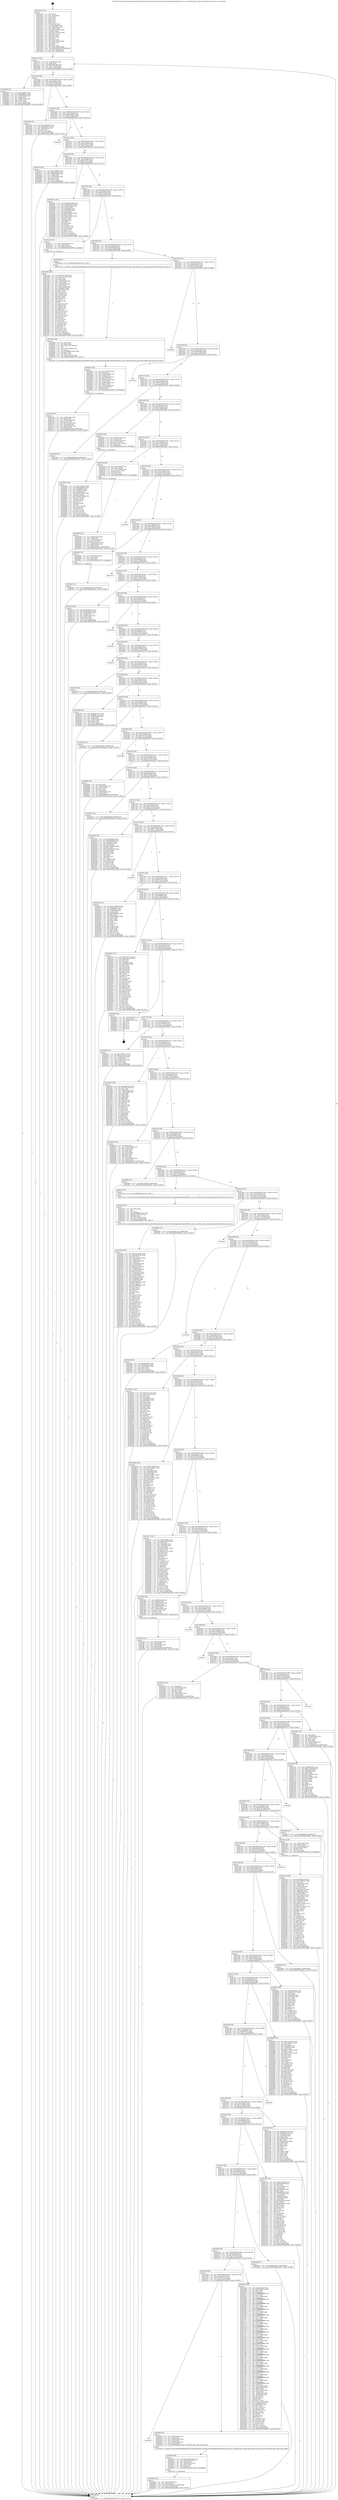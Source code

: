 digraph "0x401400" {
  label = "0x401400 (/mnt/c/Users/mathe/Desktop/tcc/POCII/binaries/extr_linuxdriversiiomagnetometerhmc5843_core.c_hmc5843_get_samp_freq_index_Final-ollvm.out::main(0))"
  labelloc = "t"
  node[shape=record]

  Entry [label="",width=0.3,height=0.3,shape=circle,fillcolor=black,style=filled]
  "0x401474" [label="{
     0x401474 [32]\l
     | [instrs]\l
     &nbsp;&nbsp;0x401474 \<+6\>: mov -0xb8(%rbp),%eax\l
     &nbsp;&nbsp;0x40147a \<+2\>: mov %eax,%ecx\l
     &nbsp;&nbsp;0x40147c \<+6\>: sub $0x8009d19b,%ecx\l
     &nbsp;&nbsp;0x401482 \<+6\>: mov %eax,-0xcc(%rbp)\l
     &nbsp;&nbsp;0x401488 \<+6\>: mov %ecx,-0xd0(%rbp)\l
     &nbsp;&nbsp;0x40148e \<+6\>: je 0000000000402869 \<main+0x1469\>\l
  }"]
  "0x402869" [label="{
     0x402869 [39]\l
     | [instrs]\l
     &nbsp;&nbsp;0x402869 \<+5\>: mov $0xb34f88f7,%eax\l
     &nbsp;&nbsp;0x40286e \<+5\>: mov $0x6d66b2b4,%ecx\l
     &nbsp;&nbsp;0x402873 \<+4\>: mov -0x38(%rbp),%rdx\l
     &nbsp;&nbsp;0x402877 \<+2\>: mov (%rdx),%esi\l
     &nbsp;&nbsp;0x402879 \<+7\>: mov -0x88(%rbp),%rdx\l
     &nbsp;&nbsp;0x402880 \<+2\>: cmp (%rdx),%esi\l
     &nbsp;&nbsp;0x402882 \<+3\>: cmovl %ecx,%eax\l
     &nbsp;&nbsp;0x402885 \<+6\>: mov %eax,-0xb8(%rbp)\l
     &nbsp;&nbsp;0x40288b \<+5\>: jmp 0000000000402df2 \<main+0x19f2\>\l
  }"]
  "0x401494" [label="{
     0x401494 [28]\l
     | [instrs]\l
     &nbsp;&nbsp;0x401494 \<+5\>: jmp 0000000000401499 \<main+0x99\>\l
     &nbsp;&nbsp;0x401499 \<+6\>: mov -0xcc(%rbp),%eax\l
     &nbsp;&nbsp;0x40149f \<+5\>: sub $0x8742f876,%eax\l
     &nbsp;&nbsp;0x4014a4 \<+6\>: mov %eax,-0xd4(%rbp)\l
     &nbsp;&nbsp;0x4014aa \<+6\>: je 0000000000401d40 \<main+0x940\>\l
  }"]
  Exit [label="",width=0.3,height=0.3,shape=circle,fillcolor=black,style=filled,peripheries=2]
  "0x401d40" [label="{
     0x401d40 [30]\l
     | [instrs]\l
     &nbsp;&nbsp;0x401d40 \<+5\>: mov $0x71ed0647,%eax\l
     &nbsp;&nbsp;0x401d45 \<+5\>: mov $0x9d974f7e,%ecx\l
     &nbsp;&nbsp;0x401d4a \<+3\>: mov -0x2d(%rbp),%dl\l
     &nbsp;&nbsp;0x401d4d \<+3\>: test $0x1,%dl\l
     &nbsp;&nbsp;0x401d50 \<+3\>: cmovne %ecx,%eax\l
     &nbsp;&nbsp;0x401d53 \<+6\>: mov %eax,-0xb8(%rbp)\l
     &nbsp;&nbsp;0x401d59 \<+5\>: jmp 0000000000402df2 \<main+0x19f2\>\l
  }"]
  "0x4014b0" [label="{
     0x4014b0 [28]\l
     | [instrs]\l
     &nbsp;&nbsp;0x4014b0 \<+5\>: jmp 00000000004014b5 \<main+0xb5\>\l
     &nbsp;&nbsp;0x4014b5 \<+6\>: mov -0xcc(%rbp),%eax\l
     &nbsp;&nbsp;0x4014bb \<+5\>: sub $0x8b95eac0,%eax\l
     &nbsp;&nbsp;0x4014c0 \<+6\>: mov %eax,-0xd8(%rbp)\l
     &nbsp;&nbsp;0x4014c6 \<+6\>: je 0000000000402a5a \<main+0x165a\>\l
  }"]
  "0x4029e1" [label="{
     0x4029e1 [15]\l
     | [instrs]\l
     &nbsp;&nbsp;0x4029e1 \<+10\>: movl $0x69ee266a,-0xb8(%rbp)\l
     &nbsp;&nbsp;0x4029eb \<+5\>: jmp 0000000000402df2 \<main+0x19f2\>\l
  }"]
  "0x402a5a" [label="{
     0x402a5a\l
  }", style=dashed]
  "0x4014cc" [label="{
     0x4014cc [28]\l
     | [instrs]\l
     &nbsp;&nbsp;0x4014cc \<+5\>: jmp 00000000004014d1 \<main+0xd1\>\l
     &nbsp;&nbsp;0x4014d1 \<+6\>: mov -0xcc(%rbp),%eax\l
     &nbsp;&nbsp;0x4014d7 \<+5\>: sub $0x8c236179,%eax\l
     &nbsp;&nbsp;0x4014dc \<+6\>: mov %eax,-0xdc(%rbp)\l
     &nbsp;&nbsp;0x4014e2 \<+6\>: je 0000000000402074 \<main+0xc74\>\l
  }"]
  "0x40293d" [label="{
     0x40293d [100]\l
     | [instrs]\l
     &nbsp;&nbsp;0x40293d \<+5\>: mov $0x133feb25,%edx\l
     &nbsp;&nbsp;0x402942 \<+5\>: mov $0xf4926e9b,%esi\l
     &nbsp;&nbsp;0x402947 \<+8\>: mov 0x405060,%r8d\l
     &nbsp;&nbsp;0x40294f \<+8\>: mov 0x405064,%r9d\l
     &nbsp;&nbsp;0x402957 \<+3\>: mov %r8d,%r10d\l
     &nbsp;&nbsp;0x40295a \<+7\>: sub $0x9d67f00,%r10d\l
     &nbsp;&nbsp;0x402961 \<+4\>: sub $0x1,%r10d\l
     &nbsp;&nbsp;0x402965 \<+7\>: add $0x9d67f00,%r10d\l
     &nbsp;&nbsp;0x40296c \<+4\>: imul %r10d,%r8d\l
     &nbsp;&nbsp;0x402970 \<+4\>: and $0x1,%r8d\l
     &nbsp;&nbsp;0x402974 \<+4\>: cmp $0x0,%r8d\l
     &nbsp;&nbsp;0x402978 \<+4\>: sete %r11b\l
     &nbsp;&nbsp;0x40297c \<+4\>: cmp $0xa,%r9d\l
     &nbsp;&nbsp;0x402980 \<+3\>: setl %bl\l
     &nbsp;&nbsp;0x402983 \<+3\>: mov %r11b,%r14b\l
     &nbsp;&nbsp;0x402986 \<+3\>: and %bl,%r14b\l
     &nbsp;&nbsp;0x402989 \<+3\>: xor %bl,%r11b\l
     &nbsp;&nbsp;0x40298c \<+3\>: or %r11b,%r14b\l
     &nbsp;&nbsp;0x40298f \<+4\>: test $0x1,%r14b\l
     &nbsp;&nbsp;0x402993 \<+3\>: cmovne %esi,%edx\l
     &nbsp;&nbsp;0x402996 \<+6\>: mov %edx,-0xb8(%rbp)\l
     &nbsp;&nbsp;0x40299c \<+5\>: jmp 0000000000402df2 \<main+0x19f2\>\l
  }"]
  "0x402074" [label="{
     0x402074 [36]\l
     | [instrs]\l
     &nbsp;&nbsp;0x402074 \<+5\>: mov $0x1798600,%eax\l
     &nbsp;&nbsp;0x402079 \<+5\>: mov $0x9acb9fce,%ecx\l
     &nbsp;&nbsp;0x40207e \<+4\>: mov -0x68(%rbp),%rdx\l
     &nbsp;&nbsp;0x402082 \<+2\>: mov (%rdx),%esi\l
     &nbsp;&nbsp;0x402084 \<+4\>: mov -0x70(%rbp),%rdx\l
     &nbsp;&nbsp;0x402088 \<+2\>: cmp (%rdx),%esi\l
     &nbsp;&nbsp;0x40208a \<+3\>: cmovl %ecx,%eax\l
     &nbsp;&nbsp;0x40208d \<+6\>: mov %eax,-0xb8(%rbp)\l
     &nbsp;&nbsp;0x402093 \<+5\>: jmp 0000000000402df2 \<main+0x19f2\>\l
  }"]
  "0x4014e8" [label="{
     0x4014e8 [28]\l
     | [instrs]\l
     &nbsp;&nbsp;0x4014e8 \<+5\>: jmp 00000000004014ed \<main+0xed\>\l
     &nbsp;&nbsp;0x4014ed \<+6\>: mov -0xcc(%rbp),%eax\l
     &nbsp;&nbsp;0x4014f3 \<+5\>: sub $0x8c61af71,%eax\l
     &nbsp;&nbsp;0x4014f8 \<+6\>: mov %eax,-0xe0(%rbp)\l
     &nbsp;&nbsp;0x4014fe \<+6\>: je 0000000000402b57 \<main+0x1757\>\l
  }"]
  "0x40284a" [label="{
     0x40284a [31]\l
     | [instrs]\l
     &nbsp;&nbsp;0x40284a \<+4\>: mov -0x38(%rbp),%rcx\l
     &nbsp;&nbsp;0x40284e \<+6\>: movl $0x0,(%rcx)\l
     &nbsp;&nbsp;0x402854 \<+10\>: movl $0x8009d19b,-0xb8(%rbp)\l
     &nbsp;&nbsp;0x40285e \<+6\>: mov %eax,-0x1d4(%rbp)\l
     &nbsp;&nbsp;0x402864 \<+5\>: jmp 0000000000402df2 \<main+0x19f2\>\l
  }"]
  "0x402b57" [label="{
     0x402b57 [109]\l
     | [instrs]\l
     &nbsp;&nbsp;0x402b57 \<+5\>: mov $0x9d633c86,%eax\l
     &nbsp;&nbsp;0x402b5c \<+5\>: mov $0x55edd258,%ecx\l
     &nbsp;&nbsp;0x402b61 \<+7\>: mov -0xb0(%rbp),%rdx\l
     &nbsp;&nbsp;0x402b68 \<+6\>: movl $0x0,(%rdx)\l
     &nbsp;&nbsp;0x402b6e \<+7\>: mov 0x405060,%esi\l
     &nbsp;&nbsp;0x402b75 \<+7\>: mov 0x405064,%edi\l
     &nbsp;&nbsp;0x402b7c \<+3\>: mov %esi,%r8d\l
     &nbsp;&nbsp;0x402b7f \<+7\>: sub $0xa67bc880,%r8d\l
     &nbsp;&nbsp;0x402b86 \<+4\>: sub $0x1,%r8d\l
     &nbsp;&nbsp;0x402b8a \<+7\>: add $0xa67bc880,%r8d\l
     &nbsp;&nbsp;0x402b91 \<+4\>: imul %r8d,%esi\l
     &nbsp;&nbsp;0x402b95 \<+3\>: and $0x1,%esi\l
     &nbsp;&nbsp;0x402b98 \<+3\>: cmp $0x0,%esi\l
     &nbsp;&nbsp;0x402b9b \<+4\>: sete %r9b\l
     &nbsp;&nbsp;0x402b9f \<+3\>: cmp $0xa,%edi\l
     &nbsp;&nbsp;0x402ba2 \<+4\>: setl %r10b\l
     &nbsp;&nbsp;0x402ba6 \<+3\>: mov %r9b,%r11b\l
     &nbsp;&nbsp;0x402ba9 \<+3\>: and %r10b,%r11b\l
     &nbsp;&nbsp;0x402bac \<+3\>: xor %r10b,%r9b\l
     &nbsp;&nbsp;0x402baf \<+3\>: or %r9b,%r11b\l
     &nbsp;&nbsp;0x402bb2 \<+4\>: test $0x1,%r11b\l
     &nbsp;&nbsp;0x402bb6 \<+3\>: cmovne %ecx,%eax\l
     &nbsp;&nbsp;0x402bb9 \<+6\>: mov %eax,-0xb8(%rbp)\l
     &nbsp;&nbsp;0x402bbf \<+5\>: jmp 0000000000402df2 \<main+0x19f2\>\l
  }"]
  "0x401504" [label="{
     0x401504 [28]\l
     | [instrs]\l
     &nbsp;&nbsp;0x401504 \<+5\>: jmp 0000000000401509 \<main+0x109\>\l
     &nbsp;&nbsp;0x401509 \<+6\>: mov -0xcc(%rbp),%eax\l
     &nbsp;&nbsp;0x40150f \<+5\>: sub $0x90f1b518,%eax\l
     &nbsp;&nbsp;0x401514 \<+6\>: mov %eax,-0xe4(%rbp)\l
     &nbsp;&nbsp;0x40151a \<+6\>: je 0000000000401ec3 \<main+0xac3\>\l
  }"]
  "0x40282d" [label="{
     0x40282d [29]\l
     | [instrs]\l
     &nbsp;&nbsp;0x40282d \<+10\>: movabs $0x4030b6,%rdi\l
     &nbsp;&nbsp;0x402837 \<+4\>: mov -0x40(%rbp),%rcx\l
     &nbsp;&nbsp;0x40283b \<+2\>: mov %eax,(%rcx)\l
     &nbsp;&nbsp;0x40283d \<+4\>: mov -0x40(%rbp),%rcx\l
     &nbsp;&nbsp;0x402841 \<+2\>: mov (%rcx),%esi\l
     &nbsp;&nbsp;0x402843 \<+2\>: mov $0x0,%al\l
     &nbsp;&nbsp;0x402845 \<+5\>: call 0000000000401040 \<printf@plt\>\l
     | [calls]\l
     &nbsp;&nbsp;0x401040 \{1\} (unknown)\l
  }"]
  "0x401ec3" [label="{
     0x401ec3 [19]\l
     | [instrs]\l
     &nbsp;&nbsp;0x401ec3 \<+7\>: mov -0xa8(%rbp),%rax\l
     &nbsp;&nbsp;0x401eca \<+3\>: mov (%rax),%rax\l
     &nbsp;&nbsp;0x401ecd \<+4\>: mov 0x8(%rax),%rdi\l
     &nbsp;&nbsp;0x401ed1 \<+5\>: call 0000000000401060 \<atoi@plt\>\l
     | [calls]\l
     &nbsp;&nbsp;0x401060 \{1\} (unknown)\l
  }"]
  "0x401520" [label="{
     0x401520 [28]\l
     | [instrs]\l
     &nbsp;&nbsp;0x401520 \<+5\>: jmp 0000000000401525 \<main+0x125\>\l
     &nbsp;&nbsp;0x401525 \<+6\>: mov -0xcc(%rbp),%eax\l
     &nbsp;&nbsp;0x40152b \<+5\>: sub $0x9acb9fce,%eax\l
     &nbsp;&nbsp;0x401530 \<+6\>: mov %eax,-0xe8(%rbp)\l
     &nbsp;&nbsp;0x401536 \<+6\>: je 0000000000402098 \<main+0xc98\>\l
  }"]
  "0x401b40" [label="{
     0x401b40\l
  }", style=dashed]
  "0x402098" [label="{
     0x402098 [5]\l
     | [instrs]\l
     &nbsp;&nbsp;0x402098 \<+5\>: call 0000000000401160 \<next_i\>\l
     | [calls]\l
     &nbsp;&nbsp;0x401160 \{1\} (/mnt/c/Users/mathe/Desktop/tcc/POCII/binaries/extr_linuxdriversiiomagnetometerhmc5843_core.c_hmc5843_get_samp_freq_index_Final-ollvm.out::next_i)\l
  }"]
  "0x40153c" [label="{
     0x40153c [28]\l
     | [instrs]\l
     &nbsp;&nbsp;0x40153c \<+5\>: jmp 0000000000401541 \<main+0x141\>\l
     &nbsp;&nbsp;0x401541 \<+6\>: mov -0xcc(%rbp),%eax\l
     &nbsp;&nbsp;0x401547 \<+5\>: sub $0x9d633c86,%eax\l
     &nbsp;&nbsp;0x40154c \<+6\>: mov %eax,-0xec(%rbp)\l
     &nbsp;&nbsp;0x401552 \<+6\>: je 0000000000402ddb \<main+0x19db\>\l
  }"]
  "0x40280f" [label="{
     0x40280f [30]\l
     | [instrs]\l
     &nbsp;&nbsp;0x40280f \<+4\>: mov -0x80(%rbp),%rax\l
     &nbsp;&nbsp;0x402813 \<+3\>: mov (%rax),%rdi\l
     &nbsp;&nbsp;0x402816 \<+7\>: mov -0x98(%rbp),%rax\l
     &nbsp;&nbsp;0x40281d \<+2\>: mov (%rax),%esi\l
     &nbsp;&nbsp;0x40281f \<+7\>: mov -0x90(%rbp),%rax\l
     &nbsp;&nbsp;0x402826 \<+2\>: mov (%rax),%edx\l
     &nbsp;&nbsp;0x402828 \<+5\>: call 0000000000401240 \<hmc5843_get_samp_freq_index\>\l
     | [calls]\l
     &nbsp;&nbsp;0x401240 \{1\} (/mnt/c/Users/mathe/Desktop/tcc/POCII/binaries/extr_linuxdriversiiomagnetometerhmc5843_core.c_hmc5843_get_samp_freq_index_Final-ollvm.out::hmc5843_get_samp_freq_index)\l
  }"]
  "0x402ddb" [label="{
     0x402ddb\l
  }", style=dashed]
  "0x401558" [label="{
     0x401558 [28]\l
     | [instrs]\l
     &nbsp;&nbsp;0x401558 \<+5\>: jmp 000000000040155d \<main+0x15d\>\l
     &nbsp;&nbsp;0x40155d \<+6\>: mov -0xcc(%rbp),%eax\l
     &nbsp;&nbsp;0x401563 \<+5\>: sub $0x9d974f7e,%eax\l
     &nbsp;&nbsp;0x401568 \<+6\>: mov %eax,-0xf0(%rbp)\l
     &nbsp;&nbsp;0x40156e \<+6\>: je 0000000000401d5e \<main+0x95e\>\l
  }"]
  "0x40234a" [label="{
     0x40234a [203]\l
     | [instrs]\l
     &nbsp;&nbsp;0x40234a \<+5\>: mov $0x41209844,%ecx\l
     &nbsp;&nbsp;0x40234f \<+5\>: mov $0xd54b4324,%edx\l
     &nbsp;&nbsp;0x402354 \<+3\>: mov $0x1,%sil\l
     &nbsp;&nbsp;0x402357 \<+6\>: mov -0x1d0(%rbp),%edi\l
     &nbsp;&nbsp;0x40235d \<+3\>: imul %eax,%edi\l
     &nbsp;&nbsp;0x402360 \<+4\>: mov -0x80(%rbp),%r8\l
     &nbsp;&nbsp;0x402364 \<+3\>: mov (%r8),%r8\l
     &nbsp;&nbsp;0x402367 \<+4\>: mov -0x78(%rbp),%r9\l
     &nbsp;&nbsp;0x40236b \<+3\>: movslq (%r9),%r9\l
     &nbsp;&nbsp;0x40236e \<+4\>: mov (%r8,%r9,8),%r8\l
     &nbsp;&nbsp;0x402372 \<+4\>: mov 0x8(%r8),%r8\l
     &nbsp;&nbsp;0x402376 \<+4\>: mov -0x58(%rbp),%r9\l
     &nbsp;&nbsp;0x40237a \<+3\>: movslq (%r9),%r9\l
     &nbsp;&nbsp;0x40237d \<+4\>: mov (%r8,%r9,8),%r8\l
     &nbsp;&nbsp;0x402381 \<+4\>: mov -0x48(%rbp),%r9\l
     &nbsp;&nbsp;0x402385 \<+3\>: movslq (%r9),%r9\l
     &nbsp;&nbsp;0x402388 \<+4\>: mov %edi,(%r8,%r9,4)\l
     &nbsp;&nbsp;0x40238c \<+7\>: mov 0x405060,%eax\l
     &nbsp;&nbsp;0x402393 \<+7\>: mov 0x405064,%edi\l
     &nbsp;&nbsp;0x40239a \<+3\>: mov %eax,%r10d\l
     &nbsp;&nbsp;0x40239d \<+7\>: add $0x25ffdd5e,%r10d\l
     &nbsp;&nbsp;0x4023a4 \<+4\>: sub $0x1,%r10d\l
     &nbsp;&nbsp;0x4023a8 \<+7\>: sub $0x25ffdd5e,%r10d\l
     &nbsp;&nbsp;0x4023af \<+4\>: imul %r10d,%eax\l
     &nbsp;&nbsp;0x4023b3 \<+3\>: and $0x1,%eax\l
     &nbsp;&nbsp;0x4023b6 \<+3\>: cmp $0x0,%eax\l
     &nbsp;&nbsp;0x4023b9 \<+4\>: sete %r11b\l
     &nbsp;&nbsp;0x4023bd \<+3\>: cmp $0xa,%edi\l
     &nbsp;&nbsp;0x4023c0 \<+3\>: setl %bl\l
     &nbsp;&nbsp;0x4023c3 \<+3\>: mov %r11b,%r14b\l
     &nbsp;&nbsp;0x4023c6 \<+4\>: xor $0xff,%r14b\l
     &nbsp;&nbsp;0x4023ca \<+3\>: mov %bl,%r15b\l
     &nbsp;&nbsp;0x4023cd \<+4\>: xor $0xff,%r15b\l
     &nbsp;&nbsp;0x4023d1 \<+4\>: xor $0x1,%sil\l
     &nbsp;&nbsp;0x4023d5 \<+3\>: mov %r14b,%r12b\l
     &nbsp;&nbsp;0x4023d8 \<+4\>: and $0xff,%r12b\l
     &nbsp;&nbsp;0x4023dc \<+3\>: and %sil,%r11b\l
     &nbsp;&nbsp;0x4023df \<+3\>: mov %r15b,%r13b\l
     &nbsp;&nbsp;0x4023e2 \<+4\>: and $0xff,%r13b\l
     &nbsp;&nbsp;0x4023e6 \<+3\>: and %sil,%bl\l
     &nbsp;&nbsp;0x4023e9 \<+3\>: or %r11b,%r12b\l
     &nbsp;&nbsp;0x4023ec \<+3\>: or %bl,%r13b\l
     &nbsp;&nbsp;0x4023ef \<+3\>: xor %r13b,%r12b\l
     &nbsp;&nbsp;0x4023f2 \<+3\>: or %r15b,%r14b\l
     &nbsp;&nbsp;0x4023f5 \<+4\>: xor $0xff,%r14b\l
     &nbsp;&nbsp;0x4023f9 \<+4\>: or $0x1,%sil\l
     &nbsp;&nbsp;0x4023fd \<+3\>: and %sil,%r14b\l
     &nbsp;&nbsp;0x402400 \<+3\>: or %r14b,%r12b\l
     &nbsp;&nbsp;0x402403 \<+4\>: test $0x1,%r12b\l
     &nbsp;&nbsp;0x402407 \<+3\>: cmovne %edx,%ecx\l
     &nbsp;&nbsp;0x40240a \<+6\>: mov %ecx,-0xb8(%rbp)\l
     &nbsp;&nbsp;0x402410 \<+5\>: jmp 0000000000402df2 \<main+0x19f2\>\l
  }"]
  "0x401d5e" [label="{
     0x401d5e\l
  }", style=dashed]
  "0x401574" [label="{
     0x401574 [28]\l
     | [instrs]\l
     &nbsp;&nbsp;0x401574 \<+5\>: jmp 0000000000401579 \<main+0x179\>\l
     &nbsp;&nbsp;0x401579 \<+6\>: mov -0xcc(%rbp),%eax\l
     &nbsp;&nbsp;0x40157f \<+5\>: sub $0x9eb33757,%eax\l
     &nbsp;&nbsp;0x401584 \<+6\>: mov %eax,-0xf4(%rbp)\l
     &nbsp;&nbsp;0x40158a \<+6\>: je 0000000000402446 \<main+0x1046\>\l
  }"]
  "0x402322" [label="{
     0x402322 [40]\l
     | [instrs]\l
     &nbsp;&nbsp;0x402322 \<+5\>: mov $0x2,%ecx\l
     &nbsp;&nbsp;0x402327 \<+1\>: cltd\l
     &nbsp;&nbsp;0x402328 \<+2\>: idiv %ecx\l
     &nbsp;&nbsp;0x40232a \<+6\>: imul $0xfffffffe,%edx,%ecx\l
     &nbsp;&nbsp;0x402330 \<+6\>: add $0x1a8e70e1,%ecx\l
     &nbsp;&nbsp;0x402336 \<+3\>: add $0x1,%ecx\l
     &nbsp;&nbsp;0x402339 \<+6\>: sub $0x1a8e70e1,%ecx\l
     &nbsp;&nbsp;0x40233f \<+6\>: mov %ecx,-0x1d0(%rbp)\l
     &nbsp;&nbsp;0x402345 \<+5\>: call 0000000000401160 \<next_i\>\l
     | [calls]\l
     &nbsp;&nbsp;0x401160 \{1\} (/mnt/c/Users/mathe/Desktop/tcc/POCII/binaries/extr_linuxdriversiiomagnetometerhmc5843_core.c_hmc5843_get_samp_freq_index_Final-ollvm.out::next_i)\l
  }"]
  "0x402446" [label="{
     0x402446 [15]\l
     | [instrs]\l
     &nbsp;&nbsp;0x402446 \<+10\>: movl $0x426b0a4e,-0xb8(%rbp)\l
     &nbsp;&nbsp;0x402450 \<+5\>: jmp 0000000000402df2 \<main+0x19f2\>\l
  }"]
  "0x401590" [label="{
     0x401590 [28]\l
     | [instrs]\l
     &nbsp;&nbsp;0x401590 \<+5\>: jmp 0000000000401595 \<main+0x195\>\l
     &nbsp;&nbsp;0x401595 \<+6\>: mov -0xcc(%rbp),%eax\l
     &nbsp;&nbsp;0x40159b \<+5\>: sub $0xa56af1cb,%eax\l
     &nbsp;&nbsp;0x4015a0 \<+6\>: mov %eax,-0xf8(%rbp)\l
     &nbsp;&nbsp;0x4015a6 \<+6\>: je 0000000000402923 \<main+0x1523\>\l
  }"]
  "0x4021cb" [label="{
     0x4021cb [196]\l
     | [instrs]\l
     &nbsp;&nbsp;0x4021cb \<+5\>: mov $0x59cb61db,%ecx\l
     &nbsp;&nbsp;0x4021d0 \<+5\>: mov $0x7b58f02e,%edx\l
     &nbsp;&nbsp;0x4021d5 \<+3\>: mov $0x1,%sil\l
     &nbsp;&nbsp;0x4021d8 \<+4\>: mov -0x80(%rbp),%rdi\l
     &nbsp;&nbsp;0x4021dc \<+3\>: mov (%rdi),%rdi\l
     &nbsp;&nbsp;0x4021df \<+4\>: mov -0x78(%rbp),%r8\l
     &nbsp;&nbsp;0x4021e3 \<+3\>: movslq (%r8),%r8\l
     &nbsp;&nbsp;0x4021e6 \<+4\>: mov (%rdi,%r8,8),%rdi\l
     &nbsp;&nbsp;0x4021ea \<+4\>: mov 0x8(%rdi),%rdi\l
     &nbsp;&nbsp;0x4021ee \<+4\>: mov -0x58(%rbp),%r8\l
     &nbsp;&nbsp;0x4021f2 \<+3\>: movslq (%r8),%r8\l
     &nbsp;&nbsp;0x4021f5 \<+4\>: mov %rax,(%rdi,%r8,8)\l
     &nbsp;&nbsp;0x4021f9 \<+4\>: mov -0x48(%rbp),%rax\l
     &nbsp;&nbsp;0x4021fd \<+6\>: movl $0x0,(%rax)\l
     &nbsp;&nbsp;0x402203 \<+8\>: mov 0x405060,%r9d\l
     &nbsp;&nbsp;0x40220b \<+8\>: mov 0x405064,%r10d\l
     &nbsp;&nbsp;0x402213 \<+3\>: mov %r9d,%r11d\l
     &nbsp;&nbsp;0x402216 \<+7\>: add $0x81f17d22,%r11d\l
     &nbsp;&nbsp;0x40221d \<+4\>: sub $0x1,%r11d\l
     &nbsp;&nbsp;0x402221 \<+7\>: sub $0x81f17d22,%r11d\l
     &nbsp;&nbsp;0x402228 \<+4\>: imul %r11d,%r9d\l
     &nbsp;&nbsp;0x40222c \<+4\>: and $0x1,%r9d\l
     &nbsp;&nbsp;0x402230 \<+4\>: cmp $0x0,%r9d\l
     &nbsp;&nbsp;0x402234 \<+3\>: sete %bl\l
     &nbsp;&nbsp;0x402237 \<+4\>: cmp $0xa,%r10d\l
     &nbsp;&nbsp;0x40223b \<+4\>: setl %r14b\l
     &nbsp;&nbsp;0x40223f \<+3\>: mov %bl,%r15b\l
     &nbsp;&nbsp;0x402242 \<+4\>: xor $0xff,%r15b\l
     &nbsp;&nbsp;0x402246 \<+3\>: mov %r14b,%r12b\l
     &nbsp;&nbsp;0x402249 \<+4\>: xor $0xff,%r12b\l
     &nbsp;&nbsp;0x40224d \<+4\>: xor $0x1,%sil\l
     &nbsp;&nbsp;0x402251 \<+3\>: mov %r15b,%r13b\l
     &nbsp;&nbsp;0x402254 \<+4\>: and $0xff,%r13b\l
     &nbsp;&nbsp;0x402258 \<+3\>: and %sil,%bl\l
     &nbsp;&nbsp;0x40225b \<+3\>: mov %r12b,%al\l
     &nbsp;&nbsp;0x40225e \<+2\>: and $0xff,%al\l
     &nbsp;&nbsp;0x402260 \<+3\>: and %sil,%r14b\l
     &nbsp;&nbsp;0x402263 \<+3\>: or %bl,%r13b\l
     &nbsp;&nbsp;0x402266 \<+3\>: or %r14b,%al\l
     &nbsp;&nbsp;0x402269 \<+3\>: xor %al,%r13b\l
     &nbsp;&nbsp;0x40226c \<+3\>: or %r12b,%r15b\l
     &nbsp;&nbsp;0x40226f \<+4\>: xor $0xff,%r15b\l
     &nbsp;&nbsp;0x402273 \<+4\>: or $0x1,%sil\l
     &nbsp;&nbsp;0x402277 \<+3\>: and %sil,%r15b\l
     &nbsp;&nbsp;0x40227a \<+3\>: or %r15b,%r13b\l
     &nbsp;&nbsp;0x40227d \<+4\>: test $0x1,%r13b\l
     &nbsp;&nbsp;0x402281 \<+3\>: cmovne %edx,%ecx\l
     &nbsp;&nbsp;0x402284 \<+6\>: mov %ecx,-0xb8(%rbp)\l
     &nbsp;&nbsp;0x40228a \<+5\>: jmp 0000000000402df2 \<main+0x19f2\>\l
  }"]
  "0x402923" [label="{
     0x402923 [26]\l
     | [instrs]\l
     &nbsp;&nbsp;0x402923 \<+4\>: mov -0x80(%rbp),%rax\l
     &nbsp;&nbsp;0x402927 \<+3\>: mov (%rax),%rax\l
     &nbsp;&nbsp;0x40292a \<+4\>: mov -0x38(%rbp),%rcx\l
     &nbsp;&nbsp;0x40292e \<+3\>: movslq (%rcx),%rcx\l
     &nbsp;&nbsp;0x402931 \<+4\>: mov (%rax,%rcx,8),%rax\l
     &nbsp;&nbsp;0x402935 \<+3\>: mov %rax,%rdi\l
     &nbsp;&nbsp;0x402938 \<+5\>: call 0000000000401030 \<free@plt\>\l
     | [calls]\l
     &nbsp;&nbsp;0x401030 \{1\} (unknown)\l
  }"]
  "0x4015ac" [label="{
     0x4015ac [28]\l
     | [instrs]\l
     &nbsp;&nbsp;0x4015ac \<+5\>: jmp 00000000004015b1 \<main+0x1b1\>\l
     &nbsp;&nbsp;0x4015b1 \<+6\>: mov -0xcc(%rbp),%eax\l
     &nbsp;&nbsp;0x4015b7 \<+5\>: sub $0xaca7043c,%eax\l
     &nbsp;&nbsp;0x4015bc \<+6\>: mov %eax,-0xfc(%rbp)\l
     &nbsp;&nbsp;0x4015c2 \<+6\>: je 000000000040202c \<main+0xc2c\>\l
  }"]
  "0x402100" [label="{
     0x402100 [47]\l
     | [instrs]\l
     &nbsp;&nbsp;0x402100 \<+4\>: mov -0x80(%rbp),%rdi\l
     &nbsp;&nbsp;0x402104 \<+3\>: mov (%rdi),%rdi\l
     &nbsp;&nbsp;0x402107 \<+4\>: mov -0x78(%rbp),%r8\l
     &nbsp;&nbsp;0x40210b \<+3\>: movslq (%r8),%r8\l
     &nbsp;&nbsp;0x40210e \<+4\>: mov (%rdi,%r8,8),%rdi\l
     &nbsp;&nbsp;0x402112 \<+4\>: mov %rax,0x8(%rdi)\l
     &nbsp;&nbsp;0x402116 \<+4\>: mov -0x58(%rbp),%rax\l
     &nbsp;&nbsp;0x40211a \<+6\>: movl $0x0,(%rax)\l
     &nbsp;&nbsp;0x402120 \<+10\>: movl $0xb637c0c8,-0xb8(%rbp)\l
     &nbsp;&nbsp;0x40212a \<+5\>: jmp 0000000000402df2 \<main+0x19f2\>\l
  }"]
  "0x40202c" [label="{
     0x40202c [29]\l
     | [instrs]\l
     &nbsp;&nbsp;0x40202c \<+4\>: mov -0x70(%rbp),%rax\l
     &nbsp;&nbsp;0x402030 \<+6\>: movl $0x1,(%rax)\l
     &nbsp;&nbsp;0x402036 \<+4\>: mov -0x70(%rbp),%rax\l
     &nbsp;&nbsp;0x40203a \<+3\>: movslq (%rax),%rax\l
     &nbsp;&nbsp;0x40203d \<+4\>: shl $0x4,%rax\l
     &nbsp;&nbsp;0x402041 \<+3\>: mov %rax,%rdi\l
     &nbsp;&nbsp;0x402044 \<+5\>: call 0000000000401050 \<malloc@plt\>\l
     | [calls]\l
     &nbsp;&nbsp;0x401050 \{1\} (unknown)\l
  }"]
  "0x4015c8" [label="{
     0x4015c8 [28]\l
     | [instrs]\l
     &nbsp;&nbsp;0x4015c8 \<+5\>: jmp 00000000004015cd \<main+0x1cd\>\l
     &nbsp;&nbsp;0x4015cd \<+6\>: mov -0xcc(%rbp),%eax\l
     &nbsp;&nbsp;0x4015d3 \<+5\>: sub $0xaefa333a,%eax\l
     &nbsp;&nbsp;0x4015d8 \<+6\>: mov %eax,-0x100(%rbp)\l
     &nbsp;&nbsp;0x4015de \<+6\>: je 0000000000402beb \<main+0x17eb\>\l
  }"]
  "0x4020c9" [label="{
     0x4020c9 [55]\l
     | [instrs]\l
     &nbsp;&nbsp;0x4020c9 \<+6\>: mov -0x1cc(%rbp),%ecx\l
     &nbsp;&nbsp;0x4020cf \<+3\>: imul %eax,%ecx\l
     &nbsp;&nbsp;0x4020d2 \<+4\>: mov -0x80(%rbp),%rdi\l
     &nbsp;&nbsp;0x4020d6 \<+3\>: mov (%rdi),%rdi\l
     &nbsp;&nbsp;0x4020d9 \<+4\>: mov -0x78(%rbp),%r8\l
     &nbsp;&nbsp;0x4020dd \<+3\>: movslq (%r8),%r8\l
     &nbsp;&nbsp;0x4020e0 \<+4\>: mov (%rdi,%r8,8),%rdi\l
     &nbsp;&nbsp;0x4020e4 \<+2\>: mov %ecx,(%rdi)\l
     &nbsp;&nbsp;0x4020e6 \<+4\>: mov -0x60(%rbp),%rdi\l
     &nbsp;&nbsp;0x4020ea \<+6\>: movl $0x1,(%rdi)\l
     &nbsp;&nbsp;0x4020f0 \<+4\>: mov -0x60(%rbp),%rdi\l
     &nbsp;&nbsp;0x4020f4 \<+3\>: movslq (%rdi),%rdi\l
     &nbsp;&nbsp;0x4020f7 \<+4\>: shl $0x3,%rdi\l
     &nbsp;&nbsp;0x4020fb \<+5\>: call 0000000000401050 \<malloc@plt\>\l
     | [calls]\l
     &nbsp;&nbsp;0x401050 \{1\} (unknown)\l
  }"]
  "0x402beb" [label="{
     0x402beb\l
  }", style=dashed]
  "0x4015e4" [label="{
     0x4015e4 [28]\l
     | [instrs]\l
     &nbsp;&nbsp;0x4015e4 \<+5\>: jmp 00000000004015e9 \<main+0x1e9\>\l
     &nbsp;&nbsp;0x4015e9 \<+6\>: mov -0xcc(%rbp),%eax\l
     &nbsp;&nbsp;0x4015ef \<+5\>: sub $0xb34f88f7,%eax\l
     &nbsp;&nbsp;0x4015f4 \<+6\>: mov %eax,-0x104(%rbp)\l
     &nbsp;&nbsp;0x4015fa \<+6\>: je 00000000004029d2 \<main+0x15d2\>\l
  }"]
  "0x40209d" [label="{
     0x40209d [44]\l
     | [instrs]\l
     &nbsp;&nbsp;0x40209d \<+2\>: xor %ecx,%ecx\l
     &nbsp;&nbsp;0x40209f \<+5\>: mov $0x2,%edx\l
     &nbsp;&nbsp;0x4020a4 \<+6\>: mov %edx,-0x1c8(%rbp)\l
     &nbsp;&nbsp;0x4020aa \<+1\>: cltd\l
     &nbsp;&nbsp;0x4020ab \<+6\>: mov -0x1c8(%rbp),%esi\l
     &nbsp;&nbsp;0x4020b1 \<+2\>: idiv %esi\l
     &nbsp;&nbsp;0x4020b3 \<+6\>: imul $0xfffffffe,%edx,%edx\l
     &nbsp;&nbsp;0x4020b9 \<+3\>: sub $0x1,%ecx\l
     &nbsp;&nbsp;0x4020bc \<+2\>: sub %ecx,%edx\l
     &nbsp;&nbsp;0x4020be \<+6\>: mov %edx,-0x1cc(%rbp)\l
     &nbsp;&nbsp;0x4020c4 \<+5\>: call 0000000000401160 \<next_i\>\l
     | [calls]\l
     &nbsp;&nbsp;0x401160 \{1\} (/mnt/c/Users/mathe/Desktop/tcc/POCII/binaries/extr_linuxdriversiiomagnetometerhmc5843_core.c_hmc5843_get_samp_freq_index_Final-ollvm.out::next_i)\l
  }"]
  "0x4029d2" [label="{
     0x4029d2 [15]\l
     | [instrs]\l
     &nbsp;&nbsp;0x4029d2 \<+4\>: mov -0x80(%rbp),%rax\l
     &nbsp;&nbsp;0x4029d6 \<+3\>: mov (%rax),%rax\l
     &nbsp;&nbsp;0x4029d9 \<+3\>: mov %rax,%rdi\l
     &nbsp;&nbsp;0x4029dc \<+5\>: call 0000000000401030 \<free@plt\>\l
     | [calls]\l
     &nbsp;&nbsp;0x401030 \{1\} (unknown)\l
  }"]
  "0x401600" [label="{
     0x401600 [28]\l
     | [instrs]\l
     &nbsp;&nbsp;0x401600 \<+5\>: jmp 0000000000401605 \<main+0x205\>\l
     &nbsp;&nbsp;0x401605 \<+6\>: mov -0xcc(%rbp),%eax\l
     &nbsp;&nbsp;0x40160b \<+5\>: sub $0xb603536b,%eax\l
     &nbsp;&nbsp;0x401610 \<+6\>: mov %eax,-0x108(%rbp)\l
     &nbsp;&nbsp;0x401616 \<+6\>: je 0000000000401de7 \<main+0x9e7\>\l
  }"]
  "0x402049" [label="{
     0x402049 [43]\l
     | [instrs]\l
     &nbsp;&nbsp;0x402049 \<+4\>: mov -0x80(%rbp),%rdi\l
     &nbsp;&nbsp;0x40204d \<+3\>: mov (%rdi),%rdi\l
     &nbsp;&nbsp;0x402050 \<+4\>: mov -0x78(%rbp),%rcx\l
     &nbsp;&nbsp;0x402054 \<+3\>: movslq (%rcx),%rcx\l
     &nbsp;&nbsp;0x402057 \<+4\>: mov %rax,(%rdi,%rcx,8)\l
     &nbsp;&nbsp;0x40205b \<+4\>: mov -0x68(%rbp),%rax\l
     &nbsp;&nbsp;0x40205f \<+6\>: movl $0x0,(%rax)\l
     &nbsp;&nbsp;0x402065 \<+10\>: movl $0x8c236179,-0xb8(%rbp)\l
     &nbsp;&nbsp;0x40206f \<+5\>: jmp 0000000000402df2 \<main+0x19f2\>\l
  }"]
  "0x401de7" [label="{
     0x401de7\l
  }", style=dashed]
  "0x40161c" [label="{
     0x40161c [28]\l
     | [instrs]\l
     &nbsp;&nbsp;0x40161c \<+5\>: jmp 0000000000401621 \<main+0x221\>\l
     &nbsp;&nbsp;0x401621 \<+6\>: mov -0xcc(%rbp),%eax\l
     &nbsp;&nbsp;0x401627 \<+5\>: sub $0xb637c0c8,%eax\l
     &nbsp;&nbsp;0x40162c \<+6\>: mov %eax,-0x10c(%rbp)\l
     &nbsp;&nbsp;0x401632 \<+6\>: je 000000000040212f \<main+0xd2f\>\l
  }"]
  "0x401fe5" [label="{
     0x401fe5 [32]\l
     | [instrs]\l
     &nbsp;&nbsp;0x401fe5 \<+4\>: mov -0x80(%rbp),%rdi\l
     &nbsp;&nbsp;0x401fe9 \<+3\>: mov %rax,(%rdi)\l
     &nbsp;&nbsp;0x401fec \<+4\>: mov -0x78(%rbp),%rax\l
     &nbsp;&nbsp;0x401ff0 \<+6\>: movl $0x0,(%rax)\l
     &nbsp;&nbsp;0x401ff6 \<+10\>: movl $0x755d7fb,-0xb8(%rbp)\l
     &nbsp;&nbsp;0x402000 \<+5\>: jmp 0000000000402df2 \<main+0x19f2\>\l
  }"]
  "0x40212f" [label="{
     0x40212f [36]\l
     | [instrs]\l
     &nbsp;&nbsp;0x40212f \<+5\>: mov $0x33992bb3,%eax\l
     &nbsp;&nbsp;0x402134 \<+5\>: mov $0x52a42aee,%ecx\l
     &nbsp;&nbsp;0x402139 \<+4\>: mov -0x58(%rbp),%rdx\l
     &nbsp;&nbsp;0x40213d \<+2\>: mov (%rdx),%esi\l
     &nbsp;&nbsp;0x40213f \<+4\>: mov -0x60(%rbp),%rdx\l
     &nbsp;&nbsp;0x402143 \<+2\>: cmp (%rdx),%esi\l
     &nbsp;&nbsp;0x402145 \<+3\>: cmovl %ecx,%eax\l
     &nbsp;&nbsp;0x402148 \<+6\>: mov %eax,-0xb8(%rbp)\l
     &nbsp;&nbsp;0x40214e \<+5\>: jmp 0000000000402df2 \<main+0x19f2\>\l
  }"]
  "0x401638" [label="{
     0x401638 [28]\l
     | [instrs]\l
     &nbsp;&nbsp;0x401638 \<+5\>: jmp 000000000040163d \<main+0x23d\>\l
     &nbsp;&nbsp;0x40163d \<+6\>: mov -0xcc(%rbp),%eax\l
     &nbsp;&nbsp;0x401643 \<+5\>: sub $0xc3e2ff1f,%eax\l
     &nbsp;&nbsp;0x401648 \<+6\>: mov %eax,-0x110(%rbp)\l
     &nbsp;&nbsp;0x40164e \<+6\>: je 0000000000401e59 \<main+0xa59\>\l
  }"]
  "0x401ed6" [label="{
     0x401ed6 [165]\l
     | [instrs]\l
     &nbsp;&nbsp;0x401ed6 \<+5\>: mov $0x454170ad,%ecx\l
     &nbsp;&nbsp;0x401edb \<+5\>: mov $0xe3ad4cd6,%edx\l
     &nbsp;&nbsp;0x401ee0 \<+3\>: mov $0x1,%sil\l
     &nbsp;&nbsp;0x401ee3 \<+3\>: xor %r8d,%r8d\l
     &nbsp;&nbsp;0x401ee6 \<+7\>: mov -0xa0(%rbp),%rdi\l
     &nbsp;&nbsp;0x401eed \<+2\>: mov %eax,(%rdi)\l
     &nbsp;&nbsp;0x401eef \<+7\>: mov -0xa0(%rbp),%rdi\l
     &nbsp;&nbsp;0x401ef6 \<+2\>: mov (%rdi),%eax\l
     &nbsp;&nbsp;0x401ef8 \<+3\>: mov %eax,-0x2c(%rbp)\l
     &nbsp;&nbsp;0x401efb \<+7\>: mov 0x405060,%eax\l
     &nbsp;&nbsp;0x401f02 \<+8\>: mov 0x405064,%r9d\l
     &nbsp;&nbsp;0x401f0a \<+4\>: sub $0x1,%r8d\l
     &nbsp;&nbsp;0x401f0e \<+3\>: mov %eax,%r10d\l
     &nbsp;&nbsp;0x401f11 \<+3\>: add %r8d,%r10d\l
     &nbsp;&nbsp;0x401f14 \<+4\>: imul %r10d,%eax\l
     &nbsp;&nbsp;0x401f18 \<+3\>: and $0x1,%eax\l
     &nbsp;&nbsp;0x401f1b \<+3\>: cmp $0x0,%eax\l
     &nbsp;&nbsp;0x401f1e \<+4\>: sete %r11b\l
     &nbsp;&nbsp;0x401f22 \<+4\>: cmp $0xa,%r9d\l
     &nbsp;&nbsp;0x401f26 \<+3\>: setl %bl\l
     &nbsp;&nbsp;0x401f29 \<+3\>: mov %r11b,%r14b\l
     &nbsp;&nbsp;0x401f2c \<+4\>: xor $0xff,%r14b\l
     &nbsp;&nbsp;0x401f30 \<+3\>: mov %bl,%r15b\l
     &nbsp;&nbsp;0x401f33 \<+4\>: xor $0xff,%r15b\l
     &nbsp;&nbsp;0x401f37 \<+4\>: xor $0x0,%sil\l
     &nbsp;&nbsp;0x401f3b \<+3\>: mov %r14b,%r12b\l
     &nbsp;&nbsp;0x401f3e \<+4\>: and $0x0,%r12b\l
     &nbsp;&nbsp;0x401f42 \<+3\>: and %sil,%r11b\l
     &nbsp;&nbsp;0x401f45 \<+3\>: mov %r15b,%r13b\l
     &nbsp;&nbsp;0x401f48 \<+4\>: and $0x0,%r13b\l
     &nbsp;&nbsp;0x401f4c \<+3\>: and %sil,%bl\l
     &nbsp;&nbsp;0x401f4f \<+3\>: or %r11b,%r12b\l
     &nbsp;&nbsp;0x401f52 \<+3\>: or %bl,%r13b\l
     &nbsp;&nbsp;0x401f55 \<+3\>: xor %r13b,%r12b\l
     &nbsp;&nbsp;0x401f58 \<+3\>: or %r15b,%r14b\l
     &nbsp;&nbsp;0x401f5b \<+4\>: xor $0xff,%r14b\l
     &nbsp;&nbsp;0x401f5f \<+4\>: or $0x0,%sil\l
     &nbsp;&nbsp;0x401f63 \<+3\>: and %sil,%r14b\l
     &nbsp;&nbsp;0x401f66 \<+3\>: or %r14b,%r12b\l
     &nbsp;&nbsp;0x401f69 \<+4\>: test $0x1,%r12b\l
     &nbsp;&nbsp;0x401f6d \<+3\>: cmovne %edx,%ecx\l
     &nbsp;&nbsp;0x401f70 \<+6\>: mov %ecx,-0xb8(%rbp)\l
     &nbsp;&nbsp;0x401f76 \<+5\>: jmp 0000000000402df2 \<main+0x19f2\>\l
  }"]
  "0x401e59" [label="{
     0x401e59\l
  }", style=dashed]
  "0x401654" [label="{
     0x401654 [28]\l
     | [instrs]\l
     &nbsp;&nbsp;0x401654 \<+5\>: jmp 0000000000401659 \<main+0x259\>\l
     &nbsp;&nbsp;0x401659 \<+6\>: mov -0xcc(%rbp),%eax\l
     &nbsp;&nbsp;0x40165f \<+5\>: sub $0xc3ffa89e,%eax\l
     &nbsp;&nbsp;0x401664 \<+6\>: mov %eax,-0x114(%rbp)\l
     &nbsp;&nbsp;0x40166a \<+6\>: je 0000000000402d5e \<main+0x195e\>\l
  }"]
  "0x401b24" [label="{
     0x401b24 [28]\l
     | [instrs]\l
     &nbsp;&nbsp;0x401b24 \<+5\>: jmp 0000000000401b29 \<main+0x729\>\l
     &nbsp;&nbsp;0x401b29 \<+6\>: mov -0xcc(%rbp),%eax\l
     &nbsp;&nbsp;0x401b2f \<+5\>: sub $0x7d6871c1,%eax\l
     &nbsp;&nbsp;0x401b34 \<+6\>: mov %eax,-0x1c4(%rbp)\l
     &nbsp;&nbsp;0x401b3a \<+6\>: je 000000000040280f \<main+0x140f\>\l
  }"]
  "0x402d5e" [label="{
     0x402d5e\l
  }", style=dashed]
  "0x401670" [label="{
     0x401670 [28]\l
     | [instrs]\l
     &nbsp;&nbsp;0x401670 \<+5\>: jmp 0000000000401675 \<main+0x275\>\l
     &nbsp;&nbsp;0x401675 \<+6\>: mov -0xcc(%rbp),%eax\l
     &nbsp;&nbsp;0x40167b \<+5\>: sub $0xc9994e80,%eax\l
     &nbsp;&nbsp;0x401680 \<+6\>: mov %eax,-0x118(%rbp)\l
     &nbsp;&nbsp;0x401686 \<+6\>: je 0000000000402c30 \<main+0x1830\>\l
  }"]
  "0x401bb4" [label="{
     0x401bb4 [396]\l
     | [instrs]\l
     &nbsp;&nbsp;0x401bb4 \<+5\>: mov $0xaefa333a,%eax\l
     &nbsp;&nbsp;0x401bb9 \<+5\>: mov $0x8742f876,%ecx\l
     &nbsp;&nbsp;0x401bbe \<+2\>: xor %edx,%edx\l
     &nbsp;&nbsp;0x401bc0 \<+3\>: mov %rsp,%rsi\l
     &nbsp;&nbsp;0x401bc3 \<+4\>: add $0xfffffffffffffff0,%rsi\l
     &nbsp;&nbsp;0x401bc7 \<+3\>: mov %rsi,%rsp\l
     &nbsp;&nbsp;0x401bca \<+7\>: mov %rsi,-0xb0(%rbp)\l
     &nbsp;&nbsp;0x401bd1 \<+3\>: mov %rsp,%rsi\l
     &nbsp;&nbsp;0x401bd4 \<+4\>: add $0xfffffffffffffff0,%rsi\l
     &nbsp;&nbsp;0x401bd8 \<+3\>: mov %rsi,%rsp\l
     &nbsp;&nbsp;0x401bdb \<+3\>: mov %rsp,%rdi\l
     &nbsp;&nbsp;0x401bde \<+4\>: add $0xfffffffffffffff0,%rdi\l
     &nbsp;&nbsp;0x401be2 \<+3\>: mov %rdi,%rsp\l
     &nbsp;&nbsp;0x401be5 \<+7\>: mov %rdi,-0xa8(%rbp)\l
     &nbsp;&nbsp;0x401bec \<+3\>: mov %rsp,%rdi\l
     &nbsp;&nbsp;0x401bef \<+4\>: add $0xfffffffffffffff0,%rdi\l
     &nbsp;&nbsp;0x401bf3 \<+3\>: mov %rdi,%rsp\l
     &nbsp;&nbsp;0x401bf6 \<+7\>: mov %rdi,-0xa0(%rbp)\l
     &nbsp;&nbsp;0x401bfd \<+3\>: mov %rsp,%rdi\l
     &nbsp;&nbsp;0x401c00 \<+4\>: add $0xfffffffffffffff0,%rdi\l
     &nbsp;&nbsp;0x401c04 \<+3\>: mov %rdi,%rsp\l
     &nbsp;&nbsp;0x401c07 \<+7\>: mov %rdi,-0x98(%rbp)\l
     &nbsp;&nbsp;0x401c0e \<+3\>: mov %rsp,%rdi\l
     &nbsp;&nbsp;0x401c11 \<+4\>: add $0xfffffffffffffff0,%rdi\l
     &nbsp;&nbsp;0x401c15 \<+3\>: mov %rdi,%rsp\l
     &nbsp;&nbsp;0x401c18 \<+7\>: mov %rdi,-0x90(%rbp)\l
     &nbsp;&nbsp;0x401c1f \<+3\>: mov %rsp,%rdi\l
     &nbsp;&nbsp;0x401c22 \<+4\>: add $0xfffffffffffffff0,%rdi\l
     &nbsp;&nbsp;0x401c26 \<+3\>: mov %rdi,%rsp\l
     &nbsp;&nbsp;0x401c29 \<+7\>: mov %rdi,-0x88(%rbp)\l
     &nbsp;&nbsp;0x401c30 \<+3\>: mov %rsp,%rdi\l
     &nbsp;&nbsp;0x401c33 \<+4\>: add $0xfffffffffffffff0,%rdi\l
     &nbsp;&nbsp;0x401c37 \<+3\>: mov %rdi,%rsp\l
     &nbsp;&nbsp;0x401c3a \<+4\>: mov %rdi,-0x80(%rbp)\l
     &nbsp;&nbsp;0x401c3e \<+3\>: mov %rsp,%rdi\l
     &nbsp;&nbsp;0x401c41 \<+4\>: add $0xfffffffffffffff0,%rdi\l
     &nbsp;&nbsp;0x401c45 \<+3\>: mov %rdi,%rsp\l
     &nbsp;&nbsp;0x401c48 \<+4\>: mov %rdi,-0x78(%rbp)\l
     &nbsp;&nbsp;0x401c4c \<+3\>: mov %rsp,%rdi\l
     &nbsp;&nbsp;0x401c4f \<+4\>: add $0xfffffffffffffff0,%rdi\l
     &nbsp;&nbsp;0x401c53 \<+3\>: mov %rdi,%rsp\l
     &nbsp;&nbsp;0x401c56 \<+4\>: mov %rdi,-0x70(%rbp)\l
     &nbsp;&nbsp;0x401c5a \<+3\>: mov %rsp,%rdi\l
     &nbsp;&nbsp;0x401c5d \<+4\>: add $0xfffffffffffffff0,%rdi\l
     &nbsp;&nbsp;0x401c61 \<+3\>: mov %rdi,%rsp\l
     &nbsp;&nbsp;0x401c64 \<+4\>: mov %rdi,-0x68(%rbp)\l
     &nbsp;&nbsp;0x401c68 \<+3\>: mov %rsp,%rdi\l
     &nbsp;&nbsp;0x401c6b \<+4\>: add $0xfffffffffffffff0,%rdi\l
     &nbsp;&nbsp;0x401c6f \<+3\>: mov %rdi,%rsp\l
     &nbsp;&nbsp;0x401c72 \<+4\>: mov %rdi,-0x60(%rbp)\l
     &nbsp;&nbsp;0x401c76 \<+3\>: mov %rsp,%rdi\l
     &nbsp;&nbsp;0x401c79 \<+4\>: add $0xfffffffffffffff0,%rdi\l
     &nbsp;&nbsp;0x401c7d \<+3\>: mov %rdi,%rsp\l
     &nbsp;&nbsp;0x401c80 \<+4\>: mov %rdi,-0x58(%rbp)\l
     &nbsp;&nbsp;0x401c84 \<+3\>: mov %rsp,%rdi\l
     &nbsp;&nbsp;0x401c87 \<+4\>: add $0xfffffffffffffff0,%rdi\l
     &nbsp;&nbsp;0x401c8b \<+3\>: mov %rdi,%rsp\l
     &nbsp;&nbsp;0x401c8e \<+4\>: mov %rdi,-0x50(%rbp)\l
     &nbsp;&nbsp;0x401c92 \<+3\>: mov %rsp,%rdi\l
     &nbsp;&nbsp;0x401c95 \<+4\>: add $0xfffffffffffffff0,%rdi\l
     &nbsp;&nbsp;0x401c99 \<+3\>: mov %rdi,%rsp\l
     &nbsp;&nbsp;0x401c9c \<+4\>: mov %rdi,-0x48(%rbp)\l
     &nbsp;&nbsp;0x401ca0 \<+3\>: mov %rsp,%rdi\l
     &nbsp;&nbsp;0x401ca3 \<+4\>: add $0xfffffffffffffff0,%rdi\l
     &nbsp;&nbsp;0x401ca7 \<+3\>: mov %rdi,%rsp\l
     &nbsp;&nbsp;0x401caa \<+4\>: mov %rdi,-0x40(%rbp)\l
     &nbsp;&nbsp;0x401cae \<+3\>: mov %rsp,%rdi\l
     &nbsp;&nbsp;0x401cb1 \<+4\>: add $0xfffffffffffffff0,%rdi\l
     &nbsp;&nbsp;0x401cb5 \<+3\>: mov %rdi,%rsp\l
     &nbsp;&nbsp;0x401cb8 \<+4\>: mov %rdi,-0x38(%rbp)\l
     &nbsp;&nbsp;0x401cbc \<+7\>: mov -0xb0(%rbp),%rdi\l
     &nbsp;&nbsp;0x401cc3 \<+6\>: movl $0x0,(%rdi)\l
     &nbsp;&nbsp;0x401cc9 \<+7\>: mov -0xbc(%rbp),%r8d\l
     &nbsp;&nbsp;0x401cd0 \<+3\>: mov %r8d,(%rsi)\l
     &nbsp;&nbsp;0x401cd3 \<+7\>: mov -0xa8(%rbp),%rdi\l
     &nbsp;&nbsp;0x401cda \<+7\>: mov -0xc8(%rbp),%r9\l
     &nbsp;&nbsp;0x401ce1 \<+3\>: mov %r9,(%rdi)\l
     &nbsp;&nbsp;0x401ce4 \<+3\>: cmpl $0x2,(%rsi)\l
     &nbsp;&nbsp;0x401ce7 \<+4\>: setne %r10b\l
     &nbsp;&nbsp;0x401ceb \<+4\>: and $0x1,%r10b\l
     &nbsp;&nbsp;0x401cef \<+4\>: mov %r10b,-0x2d(%rbp)\l
     &nbsp;&nbsp;0x401cf3 \<+8\>: mov 0x405060,%r11d\l
     &nbsp;&nbsp;0x401cfb \<+7\>: mov 0x405064,%ebx\l
     &nbsp;&nbsp;0x401d02 \<+3\>: sub $0x1,%edx\l
     &nbsp;&nbsp;0x401d05 \<+3\>: mov %r11d,%r14d\l
     &nbsp;&nbsp;0x401d08 \<+3\>: add %edx,%r14d\l
     &nbsp;&nbsp;0x401d0b \<+4\>: imul %r14d,%r11d\l
     &nbsp;&nbsp;0x401d0f \<+4\>: and $0x1,%r11d\l
     &nbsp;&nbsp;0x401d13 \<+4\>: cmp $0x0,%r11d\l
     &nbsp;&nbsp;0x401d17 \<+4\>: sete %r10b\l
     &nbsp;&nbsp;0x401d1b \<+3\>: cmp $0xa,%ebx\l
     &nbsp;&nbsp;0x401d1e \<+4\>: setl %r15b\l
     &nbsp;&nbsp;0x401d22 \<+3\>: mov %r10b,%r12b\l
     &nbsp;&nbsp;0x401d25 \<+3\>: and %r15b,%r12b\l
     &nbsp;&nbsp;0x401d28 \<+3\>: xor %r15b,%r10b\l
     &nbsp;&nbsp;0x401d2b \<+3\>: or %r10b,%r12b\l
     &nbsp;&nbsp;0x401d2e \<+4\>: test $0x1,%r12b\l
     &nbsp;&nbsp;0x401d32 \<+3\>: cmovne %ecx,%eax\l
     &nbsp;&nbsp;0x401d35 \<+6\>: mov %eax,-0xb8(%rbp)\l
     &nbsp;&nbsp;0x401d3b \<+5\>: jmp 0000000000402df2 \<main+0x19f2\>\l
  }"]
  "0x402c30" [label="{
     0x402c30\l
  }", style=dashed]
  "0x40168c" [label="{
     0x40168c [28]\l
     | [instrs]\l
     &nbsp;&nbsp;0x40168c \<+5\>: jmp 0000000000401691 \<main+0x291\>\l
     &nbsp;&nbsp;0x401691 \<+6\>: mov -0xcc(%rbp),%eax\l
     &nbsp;&nbsp;0x401697 \<+5\>: sub $0xd54b4324,%eax\l
     &nbsp;&nbsp;0x40169c \<+6\>: mov %eax,-0x11c(%rbp)\l
     &nbsp;&nbsp;0x4016a2 \<+6\>: je 0000000000402415 \<main+0x1015\>\l
  }"]
  "0x401b08" [label="{
     0x401b08 [28]\l
     | [instrs]\l
     &nbsp;&nbsp;0x401b08 \<+5\>: jmp 0000000000401b0d \<main+0x70d\>\l
     &nbsp;&nbsp;0x401b0d \<+6\>: mov -0xcc(%rbp),%eax\l
     &nbsp;&nbsp;0x401b13 \<+5\>: sub $0x7d5e10ef,%eax\l
     &nbsp;&nbsp;0x401b18 \<+6\>: mov %eax,-0x1c0(%rbp)\l
     &nbsp;&nbsp;0x401b1e \<+6\>: je 0000000000401bb4 \<main+0x7b4\>\l
  }"]
  "0x402415" [label="{
     0x402415 [15]\l
     | [instrs]\l
     &nbsp;&nbsp;0x402415 \<+10\>: movl $0x49b562ff,-0xb8(%rbp)\l
     &nbsp;&nbsp;0x40241f \<+5\>: jmp 0000000000402df2 \<main+0x19f2\>\l
  }"]
  "0x4016a8" [label="{
     0x4016a8 [28]\l
     | [instrs]\l
     &nbsp;&nbsp;0x4016a8 \<+5\>: jmp 00000000004016ad \<main+0x2ad\>\l
     &nbsp;&nbsp;0x4016ad \<+6\>: mov -0xcc(%rbp),%eax\l
     &nbsp;&nbsp;0x4016b3 \<+5\>: sub $0xd93cf7a3,%eax\l
     &nbsp;&nbsp;0x4016b8 \<+6\>: mov %eax,-0x120(%rbp)\l
     &nbsp;&nbsp;0x4016be \<+6\>: je 000000000040229e \<main+0xe9e\>\l
  }"]
  "0x40228f" [label="{
     0x40228f [15]\l
     | [instrs]\l
     &nbsp;&nbsp;0x40228f \<+10\>: movl $0xd93cf7a3,-0xb8(%rbp)\l
     &nbsp;&nbsp;0x402299 \<+5\>: jmp 0000000000402df2 \<main+0x19f2\>\l
  }"]
  "0x40229e" [label="{
     0x40229e [36]\l
     | [instrs]\l
     &nbsp;&nbsp;0x40229e \<+5\>: mov $0x9eb33757,%eax\l
     &nbsp;&nbsp;0x4022a3 \<+5\>: mov $0xfd0d12a5,%ecx\l
     &nbsp;&nbsp;0x4022a8 \<+4\>: mov -0x48(%rbp),%rdx\l
     &nbsp;&nbsp;0x4022ac \<+2\>: mov (%rdx),%esi\l
     &nbsp;&nbsp;0x4022ae \<+4\>: mov -0x50(%rbp),%rdx\l
     &nbsp;&nbsp;0x4022b2 \<+2\>: cmp (%rdx),%esi\l
     &nbsp;&nbsp;0x4022b4 \<+3\>: cmovl %ecx,%eax\l
     &nbsp;&nbsp;0x4022b7 \<+6\>: mov %eax,-0xb8(%rbp)\l
     &nbsp;&nbsp;0x4022bd \<+5\>: jmp 0000000000402df2 \<main+0x19f2\>\l
  }"]
  "0x4016c4" [label="{
     0x4016c4 [28]\l
     | [instrs]\l
     &nbsp;&nbsp;0x4016c4 \<+5\>: jmp 00000000004016c9 \<main+0x2c9\>\l
     &nbsp;&nbsp;0x4016c9 \<+6\>: mov -0xcc(%rbp),%eax\l
     &nbsp;&nbsp;0x4016cf \<+5\>: sub $0xe3ad4cd6,%eax\l
     &nbsp;&nbsp;0x4016d4 \<+6\>: mov %eax,-0x124(%rbp)\l
     &nbsp;&nbsp;0x4016da \<+6\>: je 0000000000401f7b \<main+0xb7b\>\l
  }"]
  "0x401aec" [label="{
     0x401aec [28]\l
     | [instrs]\l
     &nbsp;&nbsp;0x401aec \<+5\>: jmp 0000000000401af1 \<main+0x6f1\>\l
     &nbsp;&nbsp;0x401af1 \<+6\>: mov -0xcc(%rbp),%eax\l
     &nbsp;&nbsp;0x401af7 \<+5\>: sub $0x7b58f02e,%eax\l
     &nbsp;&nbsp;0x401afc \<+6\>: mov %eax,-0x1bc(%rbp)\l
     &nbsp;&nbsp;0x401b02 \<+6\>: je 000000000040228f \<main+0xe8f\>\l
  }"]
  "0x401f7b" [label="{
     0x401f7b [15]\l
     | [instrs]\l
     &nbsp;&nbsp;0x401f7b \<+10\>: movl $0x1526758c,-0xb8(%rbp)\l
     &nbsp;&nbsp;0x401f85 \<+5\>: jmp 0000000000402df2 \<main+0x19f2\>\l
  }"]
  "0x4016e0" [label="{
     0x4016e0 [28]\l
     | [instrs]\l
     &nbsp;&nbsp;0x4016e0 \<+5\>: jmp 00000000004016e5 \<main+0x2e5\>\l
     &nbsp;&nbsp;0x4016e5 \<+6\>: mov -0xcc(%rbp),%eax\l
     &nbsp;&nbsp;0x4016eb \<+5\>: sub $0xea331724,%eax\l
     &nbsp;&nbsp;0x4016f0 \<+6\>: mov %eax,-0x128(%rbp)\l
     &nbsp;&nbsp;0x4016f6 \<+6\>: je 0000000000402d6d \<main+0x196d\>\l
  }"]
  "0x402752" [label="{
     0x402752 [174]\l
     | [instrs]\l
     &nbsp;&nbsp;0x402752 \<+5\>: mov $0xfb772505,%eax\l
     &nbsp;&nbsp;0x402757 \<+5\>: mov $0xe2b6b85,%ecx\l
     &nbsp;&nbsp;0x40275c \<+2\>: mov $0x1,%dl\l
     &nbsp;&nbsp;0x40275e \<+4\>: mov -0x78(%rbp),%rsi\l
     &nbsp;&nbsp;0x402762 \<+2\>: mov (%rsi),%edi\l
     &nbsp;&nbsp;0x402764 \<+6\>: add $0xe8f4e8a2,%edi\l
     &nbsp;&nbsp;0x40276a \<+3\>: add $0x1,%edi\l
     &nbsp;&nbsp;0x40276d \<+6\>: sub $0xe8f4e8a2,%edi\l
     &nbsp;&nbsp;0x402773 \<+4\>: mov -0x78(%rbp),%rsi\l
     &nbsp;&nbsp;0x402777 \<+2\>: mov %edi,(%rsi)\l
     &nbsp;&nbsp;0x402779 \<+7\>: mov 0x405060,%edi\l
     &nbsp;&nbsp;0x402780 \<+8\>: mov 0x405064,%r8d\l
     &nbsp;&nbsp;0x402788 \<+3\>: mov %edi,%r9d\l
     &nbsp;&nbsp;0x40278b \<+7\>: sub $0xb0bbd1e6,%r9d\l
     &nbsp;&nbsp;0x402792 \<+4\>: sub $0x1,%r9d\l
     &nbsp;&nbsp;0x402796 \<+7\>: add $0xb0bbd1e6,%r9d\l
     &nbsp;&nbsp;0x40279d \<+4\>: imul %r9d,%edi\l
     &nbsp;&nbsp;0x4027a1 \<+3\>: and $0x1,%edi\l
     &nbsp;&nbsp;0x4027a4 \<+3\>: cmp $0x0,%edi\l
     &nbsp;&nbsp;0x4027a7 \<+4\>: sete %r10b\l
     &nbsp;&nbsp;0x4027ab \<+4\>: cmp $0xa,%r8d\l
     &nbsp;&nbsp;0x4027af \<+4\>: setl %r11b\l
     &nbsp;&nbsp;0x4027b3 \<+3\>: mov %r10b,%bl\l
     &nbsp;&nbsp;0x4027b6 \<+3\>: xor $0xff,%bl\l
     &nbsp;&nbsp;0x4027b9 \<+3\>: mov %r11b,%r14b\l
     &nbsp;&nbsp;0x4027bc \<+4\>: xor $0xff,%r14b\l
     &nbsp;&nbsp;0x4027c0 \<+3\>: xor $0x0,%dl\l
     &nbsp;&nbsp;0x4027c3 \<+3\>: mov %bl,%r15b\l
     &nbsp;&nbsp;0x4027c6 \<+4\>: and $0x0,%r15b\l
     &nbsp;&nbsp;0x4027ca \<+3\>: and %dl,%r10b\l
     &nbsp;&nbsp;0x4027cd \<+3\>: mov %r14b,%r12b\l
     &nbsp;&nbsp;0x4027d0 \<+4\>: and $0x0,%r12b\l
     &nbsp;&nbsp;0x4027d4 \<+3\>: and %dl,%r11b\l
     &nbsp;&nbsp;0x4027d7 \<+3\>: or %r10b,%r15b\l
     &nbsp;&nbsp;0x4027da \<+3\>: or %r11b,%r12b\l
     &nbsp;&nbsp;0x4027dd \<+3\>: xor %r12b,%r15b\l
     &nbsp;&nbsp;0x4027e0 \<+3\>: or %r14b,%bl\l
     &nbsp;&nbsp;0x4027e3 \<+3\>: xor $0xff,%bl\l
     &nbsp;&nbsp;0x4027e6 \<+3\>: or $0x0,%dl\l
     &nbsp;&nbsp;0x4027e9 \<+2\>: and %dl,%bl\l
     &nbsp;&nbsp;0x4027eb \<+3\>: or %bl,%r15b\l
     &nbsp;&nbsp;0x4027ee \<+4\>: test $0x1,%r15b\l
     &nbsp;&nbsp;0x4027f2 \<+3\>: cmovne %ecx,%eax\l
     &nbsp;&nbsp;0x4027f5 \<+6\>: mov %eax,-0xb8(%rbp)\l
     &nbsp;&nbsp;0x4027fb \<+5\>: jmp 0000000000402df2 \<main+0x19f2\>\l
  }"]
  "0x402d6d" [label="{
     0x402d6d\l
  }", style=dashed]
  "0x4016fc" [label="{
     0x4016fc [28]\l
     | [instrs]\l
     &nbsp;&nbsp;0x4016fc \<+5\>: jmp 0000000000401701 \<main+0x301\>\l
     &nbsp;&nbsp;0x401701 \<+6\>: mov -0xcc(%rbp),%eax\l
     &nbsp;&nbsp;0x401707 \<+5\>: sub $0xee9c4b84,%eax\l
     &nbsp;&nbsp;0x40170c \<+6\>: mov %eax,-0x12c(%rbp)\l
     &nbsp;&nbsp;0x401712 \<+6\>: je 00000000004029b0 \<main+0x15b0\>\l
  }"]
  "0x401ad0" [label="{
     0x401ad0 [28]\l
     | [instrs]\l
     &nbsp;&nbsp;0x401ad0 \<+5\>: jmp 0000000000401ad5 \<main+0x6d5\>\l
     &nbsp;&nbsp;0x401ad5 \<+6\>: mov -0xcc(%rbp),%eax\l
     &nbsp;&nbsp;0x401adb \<+5\>: sub $0x7836f2b6,%eax\l
     &nbsp;&nbsp;0x401ae0 \<+6\>: mov %eax,-0x1b8(%rbp)\l
     &nbsp;&nbsp;0x401ae6 \<+6\>: je 0000000000402752 \<main+0x1352\>\l
  }"]
  "0x4029b0" [label="{
     0x4029b0 [34]\l
     | [instrs]\l
     &nbsp;&nbsp;0x4029b0 \<+2\>: xor %eax,%eax\l
     &nbsp;&nbsp;0x4029b2 \<+4\>: mov -0x38(%rbp),%rcx\l
     &nbsp;&nbsp;0x4029b6 \<+2\>: mov (%rcx),%edx\l
     &nbsp;&nbsp;0x4029b8 \<+3\>: sub $0x1,%eax\l
     &nbsp;&nbsp;0x4029bb \<+2\>: sub %eax,%edx\l
     &nbsp;&nbsp;0x4029bd \<+4\>: mov -0x38(%rbp),%rcx\l
     &nbsp;&nbsp;0x4029c1 \<+2\>: mov %edx,(%rcx)\l
     &nbsp;&nbsp;0x4029c3 \<+10\>: movl $0x8009d19b,-0xb8(%rbp)\l
     &nbsp;&nbsp;0x4029cd \<+5\>: jmp 0000000000402df2 \<main+0x19f2\>\l
  }"]
  "0x401718" [label="{
     0x401718 [28]\l
     | [instrs]\l
     &nbsp;&nbsp;0x401718 \<+5\>: jmp 000000000040171d \<main+0x31d\>\l
     &nbsp;&nbsp;0x40171d \<+6\>: mov -0xcc(%rbp),%eax\l
     &nbsp;&nbsp;0x401723 \<+5\>: sub $0xf4926e9b,%eax\l
     &nbsp;&nbsp;0x401728 \<+6\>: mov %eax,-0x130(%rbp)\l
     &nbsp;&nbsp;0x40172e \<+6\>: je 00000000004029a1 \<main+0x15a1\>\l
  }"]
  "0x401e68" [label="{
     0x401e68 [91]\l
     | [instrs]\l
     &nbsp;&nbsp;0x401e68 \<+5\>: mov $0x454170ad,%eax\l
     &nbsp;&nbsp;0x401e6d \<+5\>: mov $0x90f1b518,%ecx\l
     &nbsp;&nbsp;0x401e72 \<+7\>: mov 0x405060,%edx\l
     &nbsp;&nbsp;0x401e79 \<+7\>: mov 0x405064,%esi\l
     &nbsp;&nbsp;0x401e80 \<+2\>: mov %edx,%edi\l
     &nbsp;&nbsp;0x401e82 \<+6\>: add $0x656d1f2a,%edi\l
     &nbsp;&nbsp;0x401e88 \<+3\>: sub $0x1,%edi\l
     &nbsp;&nbsp;0x401e8b \<+6\>: sub $0x656d1f2a,%edi\l
     &nbsp;&nbsp;0x401e91 \<+3\>: imul %edi,%edx\l
     &nbsp;&nbsp;0x401e94 \<+3\>: and $0x1,%edx\l
     &nbsp;&nbsp;0x401e97 \<+3\>: cmp $0x0,%edx\l
     &nbsp;&nbsp;0x401e9a \<+4\>: sete %r8b\l
     &nbsp;&nbsp;0x401e9e \<+3\>: cmp $0xa,%esi\l
     &nbsp;&nbsp;0x401ea1 \<+4\>: setl %r9b\l
     &nbsp;&nbsp;0x401ea5 \<+3\>: mov %r8b,%r10b\l
     &nbsp;&nbsp;0x401ea8 \<+3\>: and %r9b,%r10b\l
     &nbsp;&nbsp;0x401eab \<+3\>: xor %r9b,%r8b\l
     &nbsp;&nbsp;0x401eae \<+3\>: or %r8b,%r10b\l
     &nbsp;&nbsp;0x401eb1 \<+4\>: test $0x1,%r10b\l
     &nbsp;&nbsp;0x401eb5 \<+3\>: cmovne %ecx,%eax\l
     &nbsp;&nbsp;0x401eb8 \<+6\>: mov %eax,-0xb8(%rbp)\l
     &nbsp;&nbsp;0x401ebe \<+5\>: jmp 0000000000402df2 \<main+0x19f2\>\l
  }"]
  "0x4029a1" [label="{
     0x4029a1 [15]\l
     | [instrs]\l
     &nbsp;&nbsp;0x4029a1 \<+10\>: movl $0xee9c4b84,-0xb8(%rbp)\l
     &nbsp;&nbsp;0x4029ab \<+5\>: jmp 0000000000402df2 \<main+0x19f2\>\l
  }"]
  "0x401734" [label="{
     0x401734 [28]\l
     | [instrs]\l
     &nbsp;&nbsp;0x401734 \<+5\>: jmp 0000000000401739 \<main+0x339\>\l
     &nbsp;&nbsp;0x401739 \<+6\>: mov -0xcc(%rbp),%eax\l
     &nbsp;&nbsp;0x40173f \<+5\>: sub $0xfa221d20,%eax\l
     &nbsp;&nbsp;0x401744 \<+6\>: mov %eax,-0x134(%rbp)\l
     &nbsp;&nbsp;0x40174a \<+6\>: je 000000000040250a \<main+0x110a\>\l
  }"]
  "0x401ab4" [label="{
     0x401ab4 [28]\l
     | [instrs]\l
     &nbsp;&nbsp;0x401ab4 \<+5\>: jmp 0000000000401ab9 \<main+0x6b9\>\l
     &nbsp;&nbsp;0x401ab9 \<+6\>: mov -0xcc(%rbp),%eax\l
     &nbsp;&nbsp;0x401abf \<+5\>: sub $0x71ed0647,%eax\l
     &nbsp;&nbsp;0x401ac4 \<+6\>: mov %eax,-0x1b4(%rbp)\l
     &nbsp;&nbsp;0x401aca \<+6\>: je 0000000000401e68 \<main+0xa68\>\l
  }"]
  "0x40250a" [label="{
     0x40250a [91]\l
     | [instrs]\l
     &nbsp;&nbsp;0x40250a \<+5\>: mov $0xc3ffa89e,%eax\l
     &nbsp;&nbsp;0x40250f \<+5\>: mov $0x5f34f462,%ecx\l
     &nbsp;&nbsp;0x402514 \<+7\>: mov 0x405060,%edx\l
     &nbsp;&nbsp;0x40251b \<+7\>: mov 0x405064,%esi\l
     &nbsp;&nbsp;0x402522 \<+2\>: mov %edx,%edi\l
     &nbsp;&nbsp;0x402524 \<+6\>: sub $0x15db2b7b,%edi\l
     &nbsp;&nbsp;0x40252a \<+3\>: sub $0x1,%edi\l
     &nbsp;&nbsp;0x40252d \<+6\>: add $0x15db2b7b,%edi\l
     &nbsp;&nbsp;0x402533 \<+3\>: imul %edi,%edx\l
     &nbsp;&nbsp;0x402536 \<+3\>: and $0x1,%edx\l
     &nbsp;&nbsp;0x402539 \<+3\>: cmp $0x0,%edx\l
     &nbsp;&nbsp;0x40253c \<+4\>: sete %r8b\l
     &nbsp;&nbsp;0x402540 \<+3\>: cmp $0xa,%esi\l
     &nbsp;&nbsp;0x402543 \<+4\>: setl %r9b\l
     &nbsp;&nbsp;0x402547 \<+3\>: mov %r8b,%r10b\l
     &nbsp;&nbsp;0x40254a \<+3\>: and %r9b,%r10b\l
     &nbsp;&nbsp;0x40254d \<+3\>: xor %r9b,%r8b\l
     &nbsp;&nbsp;0x402550 \<+3\>: or %r8b,%r10b\l
     &nbsp;&nbsp;0x402553 \<+4\>: test $0x1,%r10b\l
     &nbsp;&nbsp;0x402557 \<+3\>: cmovne %ecx,%eax\l
     &nbsp;&nbsp;0x40255a \<+6\>: mov %eax,-0xb8(%rbp)\l
     &nbsp;&nbsp;0x402560 \<+5\>: jmp 0000000000402df2 \<main+0x19f2\>\l
  }"]
  "0x401750" [label="{
     0x401750 [28]\l
     | [instrs]\l
     &nbsp;&nbsp;0x401750 \<+5\>: jmp 0000000000401755 \<main+0x355\>\l
     &nbsp;&nbsp;0x401755 \<+6\>: mov -0xcc(%rbp),%eax\l
     &nbsp;&nbsp;0x40175b \<+5\>: sub $0xfb772505,%eax\l
     &nbsp;&nbsp;0x401760 \<+6\>: mov %eax,-0x138(%rbp)\l
     &nbsp;&nbsp;0x401766 \<+6\>: je 0000000000402d7c \<main+0x197c\>\l
  }"]
  "0x4029ff" [label="{
     0x4029ff\l
  }", style=dashed]
  "0x402d7c" [label="{
     0x402d7c\l
  }", style=dashed]
  "0x40176c" [label="{
     0x40176c [28]\l
     | [instrs]\l
     &nbsp;&nbsp;0x40176c \<+5\>: jmp 0000000000401771 \<main+0x371\>\l
     &nbsp;&nbsp;0x401771 \<+6\>: mov -0xcc(%rbp),%eax\l
     &nbsp;&nbsp;0x401777 \<+5\>: sub $0xfd0d12a5,%eax\l
     &nbsp;&nbsp;0x40177c \<+6\>: mov %eax,-0x13c(%rbp)\l
     &nbsp;&nbsp;0x401782 \<+6\>: je 00000000004022c2 \<main+0xec2\>\l
  }"]
  "0x401a98" [label="{
     0x401a98 [28]\l
     | [instrs]\l
     &nbsp;&nbsp;0x401a98 \<+5\>: jmp 0000000000401a9d \<main+0x69d\>\l
     &nbsp;&nbsp;0x401a9d \<+6\>: mov -0xcc(%rbp),%eax\l
     &nbsp;&nbsp;0x401aa3 \<+5\>: sub $0x6f9f5f21,%eax\l
     &nbsp;&nbsp;0x401aa8 \<+6\>: mov %eax,-0x1b0(%rbp)\l
     &nbsp;&nbsp;0x401aae \<+6\>: je 00000000004029ff \<main+0x15ff\>\l
  }"]
  "0x4022c2" [label="{
     0x4022c2 [91]\l
     | [instrs]\l
     &nbsp;&nbsp;0x4022c2 \<+5\>: mov $0x41209844,%eax\l
     &nbsp;&nbsp;0x4022c7 \<+5\>: mov $0xfc2beca,%ecx\l
     &nbsp;&nbsp;0x4022cc \<+7\>: mov 0x405060,%edx\l
     &nbsp;&nbsp;0x4022d3 \<+7\>: mov 0x405064,%esi\l
     &nbsp;&nbsp;0x4022da \<+2\>: mov %edx,%edi\l
     &nbsp;&nbsp;0x4022dc \<+6\>: add $0x2d59e983,%edi\l
     &nbsp;&nbsp;0x4022e2 \<+3\>: sub $0x1,%edi\l
     &nbsp;&nbsp;0x4022e5 \<+6\>: sub $0x2d59e983,%edi\l
     &nbsp;&nbsp;0x4022eb \<+3\>: imul %edi,%edx\l
     &nbsp;&nbsp;0x4022ee \<+3\>: and $0x1,%edx\l
     &nbsp;&nbsp;0x4022f1 \<+3\>: cmp $0x0,%edx\l
     &nbsp;&nbsp;0x4022f4 \<+4\>: sete %r8b\l
     &nbsp;&nbsp;0x4022f8 \<+3\>: cmp $0xa,%esi\l
     &nbsp;&nbsp;0x4022fb \<+4\>: setl %r9b\l
     &nbsp;&nbsp;0x4022ff \<+3\>: mov %r8b,%r10b\l
     &nbsp;&nbsp;0x402302 \<+3\>: and %r9b,%r10b\l
     &nbsp;&nbsp;0x402305 \<+3\>: xor %r9b,%r8b\l
     &nbsp;&nbsp;0x402308 \<+3\>: or %r8b,%r10b\l
     &nbsp;&nbsp;0x40230b \<+4\>: test $0x1,%r10b\l
     &nbsp;&nbsp;0x40230f \<+3\>: cmovne %ecx,%eax\l
     &nbsp;&nbsp;0x402312 \<+6\>: mov %eax,-0xb8(%rbp)\l
     &nbsp;&nbsp;0x402318 \<+5\>: jmp 0000000000402df2 \<main+0x19f2\>\l
  }"]
  "0x401788" [label="{
     0x401788 [28]\l
     | [instrs]\l
     &nbsp;&nbsp;0x401788 \<+5\>: jmp 000000000040178d \<main+0x38d\>\l
     &nbsp;&nbsp;0x40178d \<+6\>: mov -0xcc(%rbp),%eax\l
     &nbsp;&nbsp;0x401793 \<+5\>: sub $0x1798600,%eax\l
     &nbsp;&nbsp;0x401798 \<+6\>: mov %eax,-0x140(%rbp)\l
     &nbsp;&nbsp;0x40179e \<+6\>: je 000000000040259e \<main+0x119e\>\l
  }"]
  "0x402890" [label="{
     0x402890 [147]\l
     | [instrs]\l
     &nbsp;&nbsp;0x402890 \<+5\>: mov $0x133feb25,%eax\l
     &nbsp;&nbsp;0x402895 \<+5\>: mov $0xa56af1cb,%ecx\l
     &nbsp;&nbsp;0x40289a \<+2\>: mov $0x1,%dl\l
     &nbsp;&nbsp;0x40289c \<+7\>: mov 0x405060,%esi\l
     &nbsp;&nbsp;0x4028a3 \<+7\>: mov 0x405064,%edi\l
     &nbsp;&nbsp;0x4028aa \<+3\>: mov %esi,%r8d\l
     &nbsp;&nbsp;0x4028ad \<+7\>: add $0x9117b391,%r8d\l
     &nbsp;&nbsp;0x4028b4 \<+4\>: sub $0x1,%r8d\l
     &nbsp;&nbsp;0x4028b8 \<+7\>: sub $0x9117b391,%r8d\l
     &nbsp;&nbsp;0x4028bf \<+4\>: imul %r8d,%esi\l
     &nbsp;&nbsp;0x4028c3 \<+3\>: and $0x1,%esi\l
     &nbsp;&nbsp;0x4028c6 \<+3\>: cmp $0x0,%esi\l
     &nbsp;&nbsp;0x4028c9 \<+4\>: sete %r9b\l
     &nbsp;&nbsp;0x4028cd \<+3\>: cmp $0xa,%edi\l
     &nbsp;&nbsp;0x4028d0 \<+4\>: setl %r10b\l
     &nbsp;&nbsp;0x4028d4 \<+3\>: mov %r9b,%r11b\l
     &nbsp;&nbsp;0x4028d7 \<+4\>: xor $0xff,%r11b\l
     &nbsp;&nbsp;0x4028db \<+3\>: mov %r10b,%bl\l
     &nbsp;&nbsp;0x4028de \<+3\>: xor $0xff,%bl\l
     &nbsp;&nbsp;0x4028e1 \<+3\>: xor $0x0,%dl\l
     &nbsp;&nbsp;0x4028e4 \<+3\>: mov %r11b,%r14b\l
     &nbsp;&nbsp;0x4028e7 \<+4\>: and $0x0,%r14b\l
     &nbsp;&nbsp;0x4028eb \<+3\>: and %dl,%r9b\l
     &nbsp;&nbsp;0x4028ee \<+3\>: mov %bl,%r15b\l
     &nbsp;&nbsp;0x4028f1 \<+4\>: and $0x0,%r15b\l
     &nbsp;&nbsp;0x4028f5 \<+3\>: and %dl,%r10b\l
     &nbsp;&nbsp;0x4028f8 \<+3\>: or %r9b,%r14b\l
     &nbsp;&nbsp;0x4028fb \<+3\>: or %r10b,%r15b\l
     &nbsp;&nbsp;0x4028fe \<+3\>: xor %r15b,%r14b\l
     &nbsp;&nbsp;0x402901 \<+3\>: or %bl,%r11b\l
     &nbsp;&nbsp;0x402904 \<+4\>: xor $0xff,%r11b\l
     &nbsp;&nbsp;0x402908 \<+3\>: or $0x0,%dl\l
     &nbsp;&nbsp;0x40290b \<+3\>: and %dl,%r11b\l
     &nbsp;&nbsp;0x40290e \<+3\>: or %r11b,%r14b\l
     &nbsp;&nbsp;0x402911 \<+4\>: test $0x1,%r14b\l
     &nbsp;&nbsp;0x402915 \<+3\>: cmovne %ecx,%eax\l
     &nbsp;&nbsp;0x402918 \<+6\>: mov %eax,-0xb8(%rbp)\l
     &nbsp;&nbsp;0x40291e \<+5\>: jmp 0000000000402df2 \<main+0x19f2\>\l
  }"]
  "0x40259e" [label="{
     0x40259e [137]\l
     | [instrs]\l
     &nbsp;&nbsp;0x40259e \<+5\>: mov $0xea331724,%eax\l
     &nbsp;&nbsp;0x4025a3 \<+5\>: mov $0x20ba2c76,%ecx\l
     &nbsp;&nbsp;0x4025a8 \<+2\>: mov $0x1,%dl\l
     &nbsp;&nbsp;0x4025aa \<+2\>: xor %esi,%esi\l
     &nbsp;&nbsp;0x4025ac \<+7\>: mov 0x405060,%edi\l
     &nbsp;&nbsp;0x4025b3 \<+8\>: mov 0x405064,%r8d\l
     &nbsp;&nbsp;0x4025bb \<+3\>: sub $0x1,%esi\l
     &nbsp;&nbsp;0x4025be \<+3\>: mov %edi,%r9d\l
     &nbsp;&nbsp;0x4025c1 \<+3\>: add %esi,%r9d\l
     &nbsp;&nbsp;0x4025c4 \<+4\>: imul %r9d,%edi\l
     &nbsp;&nbsp;0x4025c8 \<+3\>: and $0x1,%edi\l
     &nbsp;&nbsp;0x4025cb \<+3\>: cmp $0x0,%edi\l
     &nbsp;&nbsp;0x4025ce \<+4\>: sete %r10b\l
     &nbsp;&nbsp;0x4025d2 \<+4\>: cmp $0xa,%r8d\l
     &nbsp;&nbsp;0x4025d6 \<+4\>: setl %r11b\l
     &nbsp;&nbsp;0x4025da \<+3\>: mov %r10b,%bl\l
     &nbsp;&nbsp;0x4025dd \<+3\>: xor $0xff,%bl\l
     &nbsp;&nbsp;0x4025e0 \<+3\>: mov %r11b,%r14b\l
     &nbsp;&nbsp;0x4025e3 \<+4\>: xor $0xff,%r14b\l
     &nbsp;&nbsp;0x4025e7 \<+3\>: xor $0x1,%dl\l
     &nbsp;&nbsp;0x4025ea \<+3\>: mov %bl,%r15b\l
     &nbsp;&nbsp;0x4025ed \<+4\>: and $0xff,%r15b\l
     &nbsp;&nbsp;0x4025f1 \<+3\>: and %dl,%r10b\l
     &nbsp;&nbsp;0x4025f4 \<+3\>: mov %r14b,%r12b\l
     &nbsp;&nbsp;0x4025f7 \<+4\>: and $0xff,%r12b\l
     &nbsp;&nbsp;0x4025fb \<+3\>: and %dl,%r11b\l
     &nbsp;&nbsp;0x4025fe \<+3\>: or %r10b,%r15b\l
     &nbsp;&nbsp;0x402601 \<+3\>: or %r11b,%r12b\l
     &nbsp;&nbsp;0x402604 \<+3\>: xor %r12b,%r15b\l
     &nbsp;&nbsp;0x402607 \<+3\>: or %r14b,%bl\l
     &nbsp;&nbsp;0x40260a \<+3\>: xor $0xff,%bl\l
     &nbsp;&nbsp;0x40260d \<+3\>: or $0x1,%dl\l
     &nbsp;&nbsp;0x402610 \<+2\>: and %dl,%bl\l
     &nbsp;&nbsp;0x402612 \<+3\>: or %bl,%r15b\l
     &nbsp;&nbsp;0x402615 \<+4\>: test $0x1,%r15b\l
     &nbsp;&nbsp;0x402619 \<+3\>: cmovne %ecx,%eax\l
     &nbsp;&nbsp;0x40261c \<+6\>: mov %eax,-0xb8(%rbp)\l
     &nbsp;&nbsp;0x402622 \<+5\>: jmp 0000000000402df2 \<main+0x19f2\>\l
  }"]
  "0x4017a4" [label="{
     0x4017a4 [28]\l
     | [instrs]\l
     &nbsp;&nbsp;0x4017a4 \<+5\>: jmp 00000000004017a9 \<main+0x3a9\>\l
     &nbsp;&nbsp;0x4017a9 \<+6\>: mov -0xcc(%rbp),%eax\l
     &nbsp;&nbsp;0x4017af \<+5\>: sub $0x4c8d4cd,%eax\l
     &nbsp;&nbsp;0x4017b4 \<+6\>: mov %eax,-0x144(%rbp)\l
     &nbsp;&nbsp;0x4017ba \<+6\>: je 0000000000402bd3 \<main+0x17d3\>\l
  }"]
  "0x401a7c" [label="{
     0x401a7c [28]\l
     | [instrs]\l
     &nbsp;&nbsp;0x401a7c \<+5\>: jmp 0000000000401a81 \<main+0x681\>\l
     &nbsp;&nbsp;0x401a81 \<+6\>: mov -0xcc(%rbp),%eax\l
     &nbsp;&nbsp;0x401a87 \<+5\>: sub $0x6d66b2b4,%eax\l
     &nbsp;&nbsp;0x401a8c \<+6\>: mov %eax,-0x1ac(%rbp)\l
     &nbsp;&nbsp;0x401a92 \<+6\>: je 0000000000402890 \<main+0x1490\>\l
  }"]
  "0x402bd3" [label="{
     0x402bd3 [24]\l
     | [instrs]\l
     &nbsp;&nbsp;0x402bd3 \<+7\>: mov -0xb0(%rbp),%rax\l
     &nbsp;&nbsp;0x402bda \<+2\>: mov (%rax),%eax\l
     &nbsp;&nbsp;0x402bdc \<+4\>: lea -0x28(%rbp),%rsp\l
     &nbsp;&nbsp;0x402be0 \<+1\>: pop %rbx\l
     &nbsp;&nbsp;0x402be1 \<+2\>: pop %r12\l
     &nbsp;&nbsp;0x402be3 \<+2\>: pop %r13\l
     &nbsp;&nbsp;0x402be5 \<+2\>: pop %r14\l
     &nbsp;&nbsp;0x402be7 \<+2\>: pop %r15\l
     &nbsp;&nbsp;0x402be9 \<+1\>: pop %rbp\l
     &nbsp;&nbsp;0x402bea \<+1\>: ret\l
  }"]
  "0x4017c0" [label="{
     0x4017c0 [28]\l
     | [instrs]\l
     &nbsp;&nbsp;0x4017c0 \<+5\>: jmp 00000000004017c5 \<main+0x3c5\>\l
     &nbsp;&nbsp;0x4017c5 \<+6\>: mov -0xcc(%rbp),%eax\l
     &nbsp;&nbsp;0x4017cb \<+5\>: sub $0x755d7fb,%eax\l
     &nbsp;&nbsp;0x4017d0 \<+6\>: mov %eax,-0x148(%rbp)\l
     &nbsp;&nbsp;0x4017d6 \<+6\>: je 0000000000402005 \<main+0xc05\>\l
  }"]
  "0x402b01" [label="{
     0x402b01 [86]\l
     | [instrs]\l
     &nbsp;&nbsp;0x402b01 \<+5\>: mov $0x9d633c86,%eax\l
     &nbsp;&nbsp;0x402b06 \<+5\>: mov $0x8c61af71,%ecx\l
     &nbsp;&nbsp;0x402b0b \<+2\>: xor %edx,%edx\l
     &nbsp;&nbsp;0x402b0d \<+7\>: mov 0x405060,%esi\l
     &nbsp;&nbsp;0x402b14 \<+7\>: mov 0x405064,%edi\l
     &nbsp;&nbsp;0x402b1b \<+3\>: sub $0x1,%edx\l
     &nbsp;&nbsp;0x402b1e \<+3\>: mov %esi,%r8d\l
     &nbsp;&nbsp;0x402b21 \<+3\>: add %edx,%r8d\l
     &nbsp;&nbsp;0x402b24 \<+4\>: imul %r8d,%esi\l
     &nbsp;&nbsp;0x402b28 \<+3\>: and $0x1,%esi\l
     &nbsp;&nbsp;0x402b2b \<+3\>: cmp $0x0,%esi\l
     &nbsp;&nbsp;0x402b2e \<+4\>: sete %r9b\l
     &nbsp;&nbsp;0x402b32 \<+3\>: cmp $0xa,%edi\l
     &nbsp;&nbsp;0x402b35 \<+4\>: setl %r10b\l
     &nbsp;&nbsp;0x402b39 \<+3\>: mov %r9b,%r11b\l
     &nbsp;&nbsp;0x402b3c \<+3\>: and %r10b,%r11b\l
     &nbsp;&nbsp;0x402b3f \<+3\>: xor %r10b,%r9b\l
     &nbsp;&nbsp;0x402b42 \<+3\>: or %r9b,%r11b\l
     &nbsp;&nbsp;0x402b45 \<+4\>: test $0x1,%r11b\l
     &nbsp;&nbsp;0x402b49 \<+3\>: cmovne %ecx,%eax\l
     &nbsp;&nbsp;0x402b4c \<+6\>: mov %eax,-0xb8(%rbp)\l
     &nbsp;&nbsp;0x402b52 \<+5\>: jmp 0000000000402df2 \<main+0x19f2\>\l
  }"]
  "0x402005" [label="{
     0x402005 [39]\l
     | [instrs]\l
     &nbsp;&nbsp;0x402005 \<+5\>: mov $0x7d6871c1,%eax\l
     &nbsp;&nbsp;0x40200a \<+5\>: mov $0xaca7043c,%ecx\l
     &nbsp;&nbsp;0x40200f \<+4\>: mov -0x78(%rbp),%rdx\l
     &nbsp;&nbsp;0x402013 \<+2\>: mov (%rdx),%esi\l
     &nbsp;&nbsp;0x402015 \<+7\>: mov -0x88(%rbp),%rdx\l
     &nbsp;&nbsp;0x40201c \<+2\>: cmp (%rdx),%esi\l
     &nbsp;&nbsp;0x40201e \<+3\>: cmovl %ecx,%eax\l
     &nbsp;&nbsp;0x402021 \<+6\>: mov %eax,-0xb8(%rbp)\l
     &nbsp;&nbsp;0x402027 \<+5\>: jmp 0000000000402df2 \<main+0x19f2\>\l
  }"]
  "0x4017dc" [label="{
     0x4017dc [28]\l
     | [instrs]\l
     &nbsp;&nbsp;0x4017dc \<+5\>: jmp 00000000004017e1 \<main+0x3e1\>\l
     &nbsp;&nbsp;0x4017e1 \<+6\>: mov -0xcc(%rbp),%eax\l
     &nbsp;&nbsp;0x4017e7 \<+5\>: sub $0x95836d5,%eax\l
     &nbsp;&nbsp;0x4017ec \<+6\>: mov %eax,-0x14c(%rbp)\l
     &nbsp;&nbsp;0x4017f2 \<+6\>: je 0000000000401b4a \<main+0x74a\>\l
  }"]
  "0x401a60" [label="{
     0x401a60 [28]\l
     | [instrs]\l
     &nbsp;&nbsp;0x401a60 \<+5\>: jmp 0000000000401a65 \<main+0x665\>\l
     &nbsp;&nbsp;0x401a65 \<+6\>: mov -0xcc(%rbp),%eax\l
     &nbsp;&nbsp;0x401a6b \<+5\>: sub $0x69ee266a,%eax\l
     &nbsp;&nbsp;0x401a70 \<+6\>: mov %eax,-0x1a8(%rbp)\l
     &nbsp;&nbsp;0x401a76 \<+6\>: je 0000000000402b01 \<main+0x1701\>\l
  }"]
  "0x401b4a" [label="{
     0x401b4a [106]\l
     | [instrs]\l
     &nbsp;&nbsp;0x401b4a \<+5\>: mov $0xaefa333a,%eax\l
     &nbsp;&nbsp;0x401b4f \<+5\>: mov $0x7d5e10ef,%ecx\l
     &nbsp;&nbsp;0x401b54 \<+2\>: mov $0x1,%dl\l
     &nbsp;&nbsp;0x401b56 \<+7\>: mov -0xb2(%rbp),%sil\l
     &nbsp;&nbsp;0x401b5d \<+7\>: mov -0xb1(%rbp),%dil\l
     &nbsp;&nbsp;0x401b64 \<+3\>: mov %sil,%r8b\l
     &nbsp;&nbsp;0x401b67 \<+4\>: xor $0xff,%r8b\l
     &nbsp;&nbsp;0x401b6b \<+3\>: mov %dil,%r9b\l
     &nbsp;&nbsp;0x401b6e \<+4\>: xor $0xff,%r9b\l
     &nbsp;&nbsp;0x401b72 \<+3\>: xor $0x0,%dl\l
     &nbsp;&nbsp;0x401b75 \<+3\>: mov %r8b,%r10b\l
     &nbsp;&nbsp;0x401b78 \<+4\>: and $0x0,%r10b\l
     &nbsp;&nbsp;0x401b7c \<+3\>: and %dl,%sil\l
     &nbsp;&nbsp;0x401b7f \<+3\>: mov %r9b,%r11b\l
     &nbsp;&nbsp;0x401b82 \<+4\>: and $0x0,%r11b\l
     &nbsp;&nbsp;0x401b86 \<+3\>: and %dl,%dil\l
     &nbsp;&nbsp;0x401b89 \<+3\>: or %sil,%r10b\l
     &nbsp;&nbsp;0x401b8c \<+3\>: or %dil,%r11b\l
     &nbsp;&nbsp;0x401b8f \<+3\>: xor %r11b,%r10b\l
     &nbsp;&nbsp;0x401b92 \<+3\>: or %r9b,%r8b\l
     &nbsp;&nbsp;0x401b95 \<+4\>: xor $0xff,%r8b\l
     &nbsp;&nbsp;0x401b99 \<+3\>: or $0x0,%dl\l
     &nbsp;&nbsp;0x401b9c \<+3\>: and %dl,%r8b\l
     &nbsp;&nbsp;0x401b9f \<+3\>: or %r8b,%r10b\l
     &nbsp;&nbsp;0x401ba2 \<+4\>: test $0x1,%r10b\l
     &nbsp;&nbsp;0x401ba6 \<+3\>: cmovne %ecx,%eax\l
     &nbsp;&nbsp;0x401ba9 \<+6\>: mov %eax,-0xb8(%rbp)\l
     &nbsp;&nbsp;0x401baf \<+5\>: jmp 0000000000402df2 \<main+0x19f2\>\l
  }"]
  "0x4017f8" [label="{
     0x4017f8 [28]\l
     | [instrs]\l
     &nbsp;&nbsp;0x4017f8 \<+5\>: jmp 00000000004017fd \<main+0x3fd\>\l
     &nbsp;&nbsp;0x4017fd \<+6\>: mov -0xcc(%rbp),%eax\l
     &nbsp;&nbsp;0x401803 \<+5\>: sub $0xa7f830c,%eax\l
     &nbsp;&nbsp;0x401808 \<+6\>: mov %eax,-0x150(%rbp)\l
     &nbsp;&nbsp;0x40180e \<+6\>: je 0000000000402574 \<main+0x1174\>\l
  }"]
  "0x402df2" [label="{
     0x402df2 [5]\l
     | [instrs]\l
     &nbsp;&nbsp;0x402df2 \<+5\>: jmp 0000000000401474 \<main+0x74\>\l
  }"]
  "0x401400" [label="{
     0x401400 [116]\l
     | [instrs]\l
     &nbsp;&nbsp;0x401400 \<+1\>: push %rbp\l
     &nbsp;&nbsp;0x401401 \<+3\>: mov %rsp,%rbp\l
     &nbsp;&nbsp;0x401404 \<+2\>: push %r15\l
     &nbsp;&nbsp;0x401406 \<+2\>: push %r14\l
     &nbsp;&nbsp;0x401408 \<+2\>: push %r13\l
     &nbsp;&nbsp;0x40140a \<+2\>: push %r12\l
     &nbsp;&nbsp;0x40140c \<+1\>: push %rbx\l
     &nbsp;&nbsp;0x40140d \<+7\>: sub $0x1c8,%rsp\l
     &nbsp;&nbsp;0x401414 \<+7\>: mov 0x405060,%eax\l
     &nbsp;&nbsp;0x40141b \<+7\>: mov 0x405064,%ecx\l
     &nbsp;&nbsp;0x401422 \<+2\>: mov %eax,%edx\l
     &nbsp;&nbsp;0x401424 \<+6\>: sub $0x37c5535e,%edx\l
     &nbsp;&nbsp;0x40142a \<+3\>: sub $0x1,%edx\l
     &nbsp;&nbsp;0x40142d \<+6\>: add $0x37c5535e,%edx\l
     &nbsp;&nbsp;0x401433 \<+3\>: imul %edx,%eax\l
     &nbsp;&nbsp;0x401436 \<+3\>: and $0x1,%eax\l
     &nbsp;&nbsp;0x401439 \<+3\>: cmp $0x0,%eax\l
     &nbsp;&nbsp;0x40143c \<+4\>: sete %r8b\l
     &nbsp;&nbsp;0x401440 \<+4\>: and $0x1,%r8b\l
     &nbsp;&nbsp;0x401444 \<+7\>: mov %r8b,-0xb2(%rbp)\l
     &nbsp;&nbsp;0x40144b \<+3\>: cmp $0xa,%ecx\l
     &nbsp;&nbsp;0x40144e \<+4\>: setl %r8b\l
     &nbsp;&nbsp;0x401452 \<+4\>: and $0x1,%r8b\l
     &nbsp;&nbsp;0x401456 \<+7\>: mov %r8b,-0xb1(%rbp)\l
     &nbsp;&nbsp;0x40145d \<+10\>: movl $0x95836d5,-0xb8(%rbp)\l
     &nbsp;&nbsp;0x401467 \<+6\>: mov %edi,-0xbc(%rbp)\l
     &nbsp;&nbsp;0x40146d \<+7\>: mov %rsi,-0xc8(%rbp)\l
  }"]
  "0x402565" [label="{
     0x402565 [15]\l
     | [instrs]\l
     &nbsp;&nbsp;0x402565 \<+10\>: movl $0xa7f830c,-0xb8(%rbp)\l
     &nbsp;&nbsp;0x40256f \<+5\>: jmp 0000000000402df2 \<main+0x19f2\>\l
  }"]
  "0x402574" [label="{
     0x402574 [42]\l
     | [instrs]\l
     &nbsp;&nbsp;0x402574 \<+2\>: xor %eax,%eax\l
     &nbsp;&nbsp;0x402576 \<+4\>: mov -0x68(%rbp),%rcx\l
     &nbsp;&nbsp;0x40257a \<+2\>: mov (%rcx),%edx\l
     &nbsp;&nbsp;0x40257c \<+2\>: mov %eax,%esi\l
     &nbsp;&nbsp;0x40257e \<+2\>: sub %edx,%esi\l
     &nbsp;&nbsp;0x402580 \<+2\>: mov %eax,%edx\l
     &nbsp;&nbsp;0x402582 \<+3\>: sub $0x1,%edx\l
     &nbsp;&nbsp;0x402585 \<+2\>: add %edx,%esi\l
     &nbsp;&nbsp;0x402587 \<+2\>: sub %esi,%eax\l
     &nbsp;&nbsp;0x402589 \<+4\>: mov -0x68(%rbp),%rcx\l
     &nbsp;&nbsp;0x40258d \<+2\>: mov %eax,(%rcx)\l
     &nbsp;&nbsp;0x40258f \<+10\>: movl $0x8c236179,-0xb8(%rbp)\l
     &nbsp;&nbsp;0x402599 \<+5\>: jmp 0000000000402df2 \<main+0x19f2\>\l
  }"]
  "0x401814" [label="{
     0x401814 [28]\l
     | [instrs]\l
     &nbsp;&nbsp;0x401814 \<+5\>: jmp 0000000000401819 \<main+0x419\>\l
     &nbsp;&nbsp;0x401819 \<+6\>: mov -0xcc(%rbp),%eax\l
     &nbsp;&nbsp;0x40181f \<+5\>: sub $0xe2b6b85,%eax\l
     &nbsp;&nbsp;0x401824 \<+6\>: mov %eax,-0x154(%rbp)\l
     &nbsp;&nbsp;0x40182a \<+6\>: je 0000000000402800 \<main+0x1400\>\l
  }"]
  "0x401a44" [label="{
     0x401a44 [28]\l
     | [instrs]\l
     &nbsp;&nbsp;0x401a44 \<+5\>: jmp 0000000000401a49 \<main+0x649\>\l
     &nbsp;&nbsp;0x401a49 \<+6\>: mov -0xcc(%rbp),%eax\l
     &nbsp;&nbsp;0x401a4f \<+5\>: sub $0x5f34f462,%eax\l
     &nbsp;&nbsp;0x401a54 \<+6\>: mov %eax,-0x1a4(%rbp)\l
     &nbsp;&nbsp;0x401a5a \<+6\>: je 0000000000402565 \<main+0x1165\>\l
  }"]
  "0x402800" [label="{
     0x402800 [15]\l
     | [instrs]\l
     &nbsp;&nbsp;0x402800 \<+10\>: movl $0x755d7fb,-0xb8(%rbp)\l
     &nbsp;&nbsp;0x40280a \<+5\>: jmp 0000000000402df2 \<main+0x19f2\>\l
  }"]
  "0x401830" [label="{
     0x401830 [28]\l
     | [instrs]\l
     &nbsp;&nbsp;0x401830 \<+5\>: jmp 0000000000401835 \<main+0x435\>\l
     &nbsp;&nbsp;0x401835 \<+6\>: mov -0xcc(%rbp),%eax\l
     &nbsp;&nbsp;0x40183b \<+5\>: sub $0xfc2beca,%eax\l
     &nbsp;&nbsp;0x401840 \<+6\>: mov %eax,-0x158(%rbp)\l
     &nbsp;&nbsp;0x401846 \<+6\>: je 000000000040231d \<main+0xf1d\>\l
  }"]
  "0x402c8a" [label="{
     0x402c8a\l
  }", style=dashed]
  "0x40231d" [label="{
     0x40231d [5]\l
     | [instrs]\l
     &nbsp;&nbsp;0x40231d \<+5\>: call 0000000000401160 \<next_i\>\l
     | [calls]\l
     &nbsp;&nbsp;0x401160 \{1\} (/mnt/c/Users/mathe/Desktop/tcc/POCII/binaries/extr_linuxdriversiiomagnetometerhmc5843_core.c_hmc5843_get_samp_freq_index_Final-ollvm.out::next_i)\l
  }"]
  "0x40184c" [label="{
     0x40184c [28]\l
     | [instrs]\l
     &nbsp;&nbsp;0x40184c \<+5\>: jmp 0000000000401851 \<main+0x451\>\l
     &nbsp;&nbsp;0x401851 \<+6\>: mov -0xcc(%rbp),%eax\l
     &nbsp;&nbsp;0x401857 \<+5\>: sub $0x105c37c6,%eax\l
     &nbsp;&nbsp;0x40185c \<+6\>: mov %eax,-0x15c(%rbp)\l
     &nbsp;&nbsp;0x401862 \<+6\>: je 00000000004026b0 \<main+0x12b0\>\l
  }"]
  "0x401a28" [label="{
     0x401a28 [28]\l
     | [instrs]\l
     &nbsp;&nbsp;0x401a28 \<+5\>: jmp 0000000000401a2d \<main+0x62d\>\l
     &nbsp;&nbsp;0x401a2d \<+6\>: mov -0xcc(%rbp),%eax\l
     &nbsp;&nbsp;0x401a33 \<+5\>: sub $0x59cb61db,%eax\l
     &nbsp;&nbsp;0x401a38 \<+6\>: mov %eax,-0x1a0(%rbp)\l
     &nbsp;&nbsp;0x401a3e \<+6\>: je 0000000000402c8a \<main+0x188a\>\l
  }"]
  "0x4026b0" [label="{
     0x4026b0 [15]\l
     | [instrs]\l
     &nbsp;&nbsp;0x4026b0 \<+10\>: movl $0x2f5e118c,-0xb8(%rbp)\l
     &nbsp;&nbsp;0x4026ba \<+5\>: jmp 0000000000402df2 \<main+0x19f2\>\l
  }"]
  "0x401868" [label="{
     0x401868 [28]\l
     | [instrs]\l
     &nbsp;&nbsp;0x401868 \<+5\>: jmp 000000000040186d \<main+0x46d\>\l
     &nbsp;&nbsp;0x40186d \<+6\>: mov -0xcc(%rbp),%eax\l
     &nbsp;&nbsp;0x401873 \<+5\>: sub $0x11319cdb,%eax\l
     &nbsp;&nbsp;0x401878 \<+6\>: mov %eax,-0x160(%rbp)\l
     &nbsp;&nbsp;0x40187e \<+6\>: je 0000000000402dc7 \<main+0x19c7\>\l
  }"]
  "0x4021ae" [label="{
     0x4021ae [29]\l
     | [instrs]\l
     &nbsp;&nbsp;0x4021ae \<+4\>: mov -0x50(%rbp),%rax\l
     &nbsp;&nbsp;0x4021b2 \<+6\>: movl $0x1,(%rax)\l
     &nbsp;&nbsp;0x4021b8 \<+4\>: mov -0x50(%rbp),%rax\l
     &nbsp;&nbsp;0x4021bc \<+3\>: movslq (%rax),%rax\l
     &nbsp;&nbsp;0x4021bf \<+4\>: shl $0x2,%rax\l
     &nbsp;&nbsp;0x4021c3 \<+3\>: mov %rax,%rdi\l
     &nbsp;&nbsp;0x4021c6 \<+5\>: call 0000000000401050 \<malloc@plt\>\l
     | [calls]\l
     &nbsp;&nbsp;0x401050 \{1\} (unknown)\l
  }"]
  "0x402dc7" [label="{
     0x402dc7\l
  }", style=dashed]
  "0x401884" [label="{
     0x401884 [28]\l
     | [instrs]\l
     &nbsp;&nbsp;0x401884 \<+5\>: jmp 0000000000401889 \<main+0x489\>\l
     &nbsp;&nbsp;0x401889 \<+6\>: mov -0xcc(%rbp),%eax\l
     &nbsp;&nbsp;0x40188f \<+5\>: sub $0x133feb25,%eax\l
     &nbsp;&nbsp;0x401894 \<+6\>: mov %eax,-0x164(%rbp)\l
     &nbsp;&nbsp;0x40189a \<+6\>: je 0000000000402d9e \<main+0x199e\>\l
  }"]
  "0x401a0c" [label="{
     0x401a0c [28]\l
     | [instrs]\l
     &nbsp;&nbsp;0x401a0c \<+5\>: jmp 0000000000401a11 \<main+0x611\>\l
     &nbsp;&nbsp;0x401a11 \<+6\>: mov -0xcc(%rbp),%eax\l
     &nbsp;&nbsp;0x401a17 \<+5\>: sub $0x571206df,%eax\l
     &nbsp;&nbsp;0x401a1c \<+6\>: mov %eax,-0x19c(%rbp)\l
     &nbsp;&nbsp;0x401a22 \<+6\>: je 00000000004021ae \<main+0xdae\>\l
  }"]
  "0x402d9e" [label="{
     0x402d9e\l
  }", style=dashed]
  "0x4018a0" [label="{
     0x4018a0 [28]\l
     | [instrs]\l
     &nbsp;&nbsp;0x4018a0 \<+5\>: jmp 00000000004018a5 \<main+0x4a5\>\l
     &nbsp;&nbsp;0x4018a5 \<+6\>: mov -0xcc(%rbp),%eax\l
     &nbsp;&nbsp;0x4018ab \<+5\>: sub $0x1526758c,%eax\l
     &nbsp;&nbsp;0x4018b0 \<+6\>: mov %eax,-0x168(%rbp)\l
     &nbsp;&nbsp;0x4018b6 \<+6\>: je 0000000000401f8a \<main+0xb8a\>\l
  }"]
  "0x402bc4" [label="{
     0x402bc4 [15]\l
     | [instrs]\l
     &nbsp;&nbsp;0x402bc4 \<+10\>: movl $0x4c8d4cd,-0xb8(%rbp)\l
     &nbsp;&nbsp;0x402bce \<+5\>: jmp 0000000000402df2 \<main+0x19f2\>\l
  }"]
  "0x401f8a" [label="{
     0x401f8a [30]\l
     | [instrs]\l
     &nbsp;&nbsp;0x401f8a \<+5\>: mov $0x4082f68a,%eax\l
     &nbsp;&nbsp;0x401f8f \<+5\>: mov $0x3fc62a3e,%ecx\l
     &nbsp;&nbsp;0x401f94 \<+3\>: mov -0x2c(%rbp),%edx\l
     &nbsp;&nbsp;0x401f97 \<+3\>: cmp $0x0,%edx\l
     &nbsp;&nbsp;0x401f9a \<+3\>: cmove %ecx,%eax\l
     &nbsp;&nbsp;0x401f9d \<+6\>: mov %eax,-0xb8(%rbp)\l
     &nbsp;&nbsp;0x401fa3 \<+5\>: jmp 0000000000402df2 \<main+0x19f2\>\l
  }"]
  "0x4018bc" [label="{
     0x4018bc [28]\l
     | [instrs]\l
     &nbsp;&nbsp;0x4018bc \<+5\>: jmp 00000000004018c1 \<main+0x4c1\>\l
     &nbsp;&nbsp;0x4018c1 \<+6\>: mov -0xcc(%rbp),%eax\l
     &nbsp;&nbsp;0x4018c7 \<+5\>: sub $0x20ba2c76,%eax\l
     &nbsp;&nbsp;0x4018cc \<+6\>: mov %eax,-0x16c(%rbp)\l
     &nbsp;&nbsp;0x4018d2 \<+6\>: je 0000000000402627 \<main+0x1227\>\l
  }"]
  "0x4019f0" [label="{
     0x4019f0 [28]\l
     | [instrs]\l
     &nbsp;&nbsp;0x4019f0 \<+5\>: jmp 00000000004019f5 \<main+0x5f5\>\l
     &nbsp;&nbsp;0x4019f5 \<+6\>: mov -0xcc(%rbp),%eax\l
     &nbsp;&nbsp;0x4019fb \<+5\>: sub $0x55edd258,%eax\l
     &nbsp;&nbsp;0x401a00 \<+6\>: mov %eax,-0x198(%rbp)\l
     &nbsp;&nbsp;0x401a06 \<+6\>: je 0000000000402bc4 \<main+0x17c4\>\l
  }"]
  "0x402627" [label="{
     0x402627 [137]\l
     | [instrs]\l
     &nbsp;&nbsp;0x402627 \<+5\>: mov $0xea331724,%eax\l
     &nbsp;&nbsp;0x40262c \<+5\>: mov $0x105c37c6,%ecx\l
     &nbsp;&nbsp;0x402631 \<+2\>: mov $0x1,%dl\l
     &nbsp;&nbsp;0x402633 \<+2\>: xor %esi,%esi\l
     &nbsp;&nbsp;0x402635 \<+7\>: mov 0x405060,%edi\l
     &nbsp;&nbsp;0x40263c \<+8\>: mov 0x405064,%r8d\l
     &nbsp;&nbsp;0x402644 \<+3\>: sub $0x1,%esi\l
     &nbsp;&nbsp;0x402647 \<+3\>: mov %edi,%r9d\l
     &nbsp;&nbsp;0x40264a \<+3\>: add %esi,%r9d\l
     &nbsp;&nbsp;0x40264d \<+4\>: imul %r9d,%edi\l
     &nbsp;&nbsp;0x402651 \<+3\>: and $0x1,%edi\l
     &nbsp;&nbsp;0x402654 \<+3\>: cmp $0x0,%edi\l
     &nbsp;&nbsp;0x402657 \<+4\>: sete %r10b\l
     &nbsp;&nbsp;0x40265b \<+4\>: cmp $0xa,%r8d\l
     &nbsp;&nbsp;0x40265f \<+4\>: setl %r11b\l
     &nbsp;&nbsp;0x402663 \<+3\>: mov %r10b,%bl\l
     &nbsp;&nbsp;0x402666 \<+3\>: xor $0xff,%bl\l
     &nbsp;&nbsp;0x402669 \<+3\>: mov %r11b,%r14b\l
     &nbsp;&nbsp;0x40266c \<+4\>: xor $0xff,%r14b\l
     &nbsp;&nbsp;0x402670 \<+3\>: xor $0x0,%dl\l
     &nbsp;&nbsp;0x402673 \<+3\>: mov %bl,%r15b\l
     &nbsp;&nbsp;0x402676 \<+4\>: and $0x0,%r15b\l
     &nbsp;&nbsp;0x40267a \<+3\>: and %dl,%r10b\l
     &nbsp;&nbsp;0x40267d \<+3\>: mov %r14b,%r12b\l
     &nbsp;&nbsp;0x402680 \<+4\>: and $0x0,%r12b\l
     &nbsp;&nbsp;0x402684 \<+3\>: and %dl,%r11b\l
     &nbsp;&nbsp;0x402687 \<+3\>: or %r10b,%r15b\l
     &nbsp;&nbsp;0x40268a \<+3\>: or %r11b,%r12b\l
     &nbsp;&nbsp;0x40268d \<+3\>: xor %r12b,%r15b\l
     &nbsp;&nbsp;0x402690 \<+3\>: or %r14b,%bl\l
     &nbsp;&nbsp;0x402693 \<+3\>: xor $0xff,%bl\l
     &nbsp;&nbsp;0x402696 \<+3\>: or $0x0,%dl\l
     &nbsp;&nbsp;0x402699 \<+2\>: and %dl,%bl\l
     &nbsp;&nbsp;0x40269b \<+3\>: or %bl,%r15b\l
     &nbsp;&nbsp;0x40269e \<+4\>: test $0x1,%r15b\l
     &nbsp;&nbsp;0x4026a2 \<+3\>: cmovne %ecx,%eax\l
     &nbsp;&nbsp;0x4026a5 \<+6\>: mov %eax,-0xb8(%rbp)\l
     &nbsp;&nbsp;0x4026ab \<+5\>: jmp 0000000000402df2 \<main+0x19f2\>\l
  }"]
  "0x4018d8" [label="{
     0x4018d8 [28]\l
     | [instrs]\l
     &nbsp;&nbsp;0x4018d8 \<+5\>: jmp 00000000004018dd \<main+0x4dd\>\l
     &nbsp;&nbsp;0x4018dd \<+6\>: mov -0xcc(%rbp),%eax\l
     &nbsp;&nbsp;0x4018e3 \<+5\>: sub $0x2f5e118c,%eax\l
     &nbsp;&nbsp;0x4018e8 \<+6\>: mov %eax,-0x170(%rbp)\l
     &nbsp;&nbsp;0x4018ee \<+6\>: je 00000000004026bf \<main+0x12bf\>\l
  }"]
  "0x402af2" [label="{
     0x402af2\l
  }", style=dashed]
  "0x4026bf" [label="{
     0x4026bf [147]\l
     | [instrs]\l
     &nbsp;&nbsp;0x4026bf \<+5\>: mov $0xfb772505,%eax\l
     &nbsp;&nbsp;0x4026c4 \<+5\>: mov $0x7836f2b6,%ecx\l
     &nbsp;&nbsp;0x4026c9 \<+2\>: mov $0x1,%dl\l
     &nbsp;&nbsp;0x4026cb \<+7\>: mov 0x405060,%esi\l
     &nbsp;&nbsp;0x4026d2 \<+7\>: mov 0x405064,%edi\l
     &nbsp;&nbsp;0x4026d9 \<+3\>: mov %esi,%r8d\l
     &nbsp;&nbsp;0x4026dc \<+7\>: add $0x1f459b10,%r8d\l
     &nbsp;&nbsp;0x4026e3 \<+4\>: sub $0x1,%r8d\l
     &nbsp;&nbsp;0x4026e7 \<+7\>: sub $0x1f459b10,%r8d\l
     &nbsp;&nbsp;0x4026ee \<+4\>: imul %r8d,%esi\l
     &nbsp;&nbsp;0x4026f2 \<+3\>: and $0x1,%esi\l
     &nbsp;&nbsp;0x4026f5 \<+3\>: cmp $0x0,%esi\l
     &nbsp;&nbsp;0x4026f8 \<+4\>: sete %r9b\l
     &nbsp;&nbsp;0x4026fc \<+3\>: cmp $0xa,%edi\l
     &nbsp;&nbsp;0x4026ff \<+4\>: setl %r10b\l
     &nbsp;&nbsp;0x402703 \<+3\>: mov %r9b,%r11b\l
     &nbsp;&nbsp;0x402706 \<+4\>: xor $0xff,%r11b\l
     &nbsp;&nbsp;0x40270a \<+3\>: mov %r10b,%bl\l
     &nbsp;&nbsp;0x40270d \<+3\>: xor $0xff,%bl\l
     &nbsp;&nbsp;0x402710 \<+3\>: xor $0x1,%dl\l
     &nbsp;&nbsp;0x402713 \<+3\>: mov %r11b,%r14b\l
     &nbsp;&nbsp;0x402716 \<+4\>: and $0xff,%r14b\l
     &nbsp;&nbsp;0x40271a \<+3\>: and %dl,%r9b\l
     &nbsp;&nbsp;0x40271d \<+3\>: mov %bl,%r15b\l
     &nbsp;&nbsp;0x402720 \<+4\>: and $0xff,%r15b\l
     &nbsp;&nbsp;0x402724 \<+3\>: and %dl,%r10b\l
     &nbsp;&nbsp;0x402727 \<+3\>: or %r9b,%r14b\l
     &nbsp;&nbsp;0x40272a \<+3\>: or %r10b,%r15b\l
     &nbsp;&nbsp;0x40272d \<+3\>: xor %r15b,%r14b\l
     &nbsp;&nbsp;0x402730 \<+3\>: or %bl,%r11b\l
     &nbsp;&nbsp;0x402733 \<+4\>: xor $0xff,%r11b\l
     &nbsp;&nbsp;0x402737 \<+3\>: or $0x1,%dl\l
     &nbsp;&nbsp;0x40273a \<+3\>: and %dl,%r11b\l
     &nbsp;&nbsp;0x40273d \<+3\>: or %r11b,%r14b\l
     &nbsp;&nbsp;0x402740 \<+4\>: test $0x1,%r14b\l
     &nbsp;&nbsp;0x402744 \<+3\>: cmovne %ecx,%eax\l
     &nbsp;&nbsp;0x402747 \<+6\>: mov %eax,-0xb8(%rbp)\l
     &nbsp;&nbsp;0x40274d \<+5\>: jmp 0000000000402df2 \<main+0x19f2\>\l
  }"]
  "0x4018f4" [label="{
     0x4018f4 [28]\l
     | [instrs]\l
     &nbsp;&nbsp;0x4018f4 \<+5\>: jmp 00000000004018f9 \<main+0x4f9\>\l
     &nbsp;&nbsp;0x4018f9 \<+6\>: mov -0xcc(%rbp),%eax\l
     &nbsp;&nbsp;0x4018ff \<+5\>: sub $0x33992bb3,%eax\l
     &nbsp;&nbsp;0x401904 \<+6\>: mov %eax,-0x174(%rbp)\l
     &nbsp;&nbsp;0x40190a \<+6\>: je 0000000000402477 \<main+0x1077\>\l
  }"]
  "0x4019d4" [label="{
     0x4019d4 [28]\l
     | [instrs]\l
     &nbsp;&nbsp;0x4019d4 \<+5\>: jmp 00000000004019d9 \<main+0x5d9\>\l
     &nbsp;&nbsp;0x4019d9 \<+6\>: mov -0xcc(%rbp),%eax\l
     &nbsp;&nbsp;0x4019df \<+5\>: sub $0x54a84c65,%eax\l
     &nbsp;&nbsp;0x4019e4 \<+6\>: mov %eax,-0x194(%rbp)\l
     &nbsp;&nbsp;0x4019ea \<+6\>: je 0000000000402af2 \<main+0x16f2\>\l
  }"]
  "0x402477" [label="{
     0x402477 [147]\l
     | [instrs]\l
     &nbsp;&nbsp;0x402477 \<+5\>: mov $0xc3ffa89e,%eax\l
     &nbsp;&nbsp;0x40247c \<+5\>: mov $0xfa221d20,%ecx\l
     &nbsp;&nbsp;0x402481 \<+2\>: mov $0x1,%dl\l
     &nbsp;&nbsp;0x402483 \<+7\>: mov 0x405060,%esi\l
     &nbsp;&nbsp;0x40248a \<+7\>: mov 0x405064,%edi\l
     &nbsp;&nbsp;0x402491 \<+3\>: mov %esi,%r8d\l
     &nbsp;&nbsp;0x402494 \<+7\>: sub $0xf43ce7d7,%r8d\l
     &nbsp;&nbsp;0x40249b \<+4\>: sub $0x1,%r8d\l
     &nbsp;&nbsp;0x40249f \<+7\>: add $0xf43ce7d7,%r8d\l
     &nbsp;&nbsp;0x4024a6 \<+4\>: imul %r8d,%esi\l
     &nbsp;&nbsp;0x4024aa \<+3\>: and $0x1,%esi\l
     &nbsp;&nbsp;0x4024ad \<+3\>: cmp $0x0,%esi\l
     &nbsp;&nbsp;0x4024b0 \<+4\>: sete %r9b\l
     &nbsp;&nbsp;0x4024b4 \<+3\>: cmp $0xa,%edi\l
     &nbsp;&nbsp;0x4024b7 \<+4\>: setl %r10b\l
     &nbsp;&nbsp;0x4024bb \<+3\>: mov %r9b,%r11b\l
     &nbsp;&nbsp;0x4024be \<+4\>: xor $0xff,%r11b\l
     &nbsp;&nbsp;0x4024c2 \<+3\>: mov %r10b,%bl\l
     &nbsp;&nbsp;0x4024c5 \<+3\>: xor $0xff,%bl\l
     &nbsp;&nbsp;0x4024c8 \<+3\>: xor $0x0,%dl\l
     &nbsp;&nbsp;0x4024cb \<+3\>: mov %r11b,%r14b\l
     &nbsp;&nbsp;0x4024ce \<+4\>: and $0x0,%r14b\l
     &nbsp;&nbsp;0x4024d2 \<+3\>: and %dl,%r9b\l
     &nbsp;&nbsp;0x4024d5 \<+3\>: mov %bl,%r15b\l
     &nbsp;&nbsp;0x4024d8 \<+4\>: and $0x0,%r15b\l
     &nbsp;&nbsp;0x4024dc \<+3\>: and %dl,%r10b\l
     &nbsp;&nbsp;0x4024df \<+3\>: or %r9b,%r14b\l
     &nbsp;&nbsp;0x4024e2 \<+3\>: or %r10b,%r15b\l
     &nbsp;&nbsp;0x4024e5 \<+3\>: xor %r15b,%r14b\l
     &nbsp;&nbsp;0x4024e8 \<+3\>: or %bl,%r11b\l
     &nbsp;&nbsp;0x4024eb \<+4\>: xor $0xff,%r11b\l
     &nbsp;&nbsp;0x4024ef \<+3\>: or $0x0,%dl\l
     &nbsp;&nbsp;0x4024f2 \<+3\>: and %dl,%r11b\l
     &nbsp;&nbsp;0x4024f5 \<+3\>: or %r11b,%r14b\l
     &nbsp;&nbsp;0x4024f8 \<+4\>: test $0x1,%r14b\l
     &nbsp;&nbsp;0x4024fc \<+3\>: cmovne %ecx,%eax\l
     &nbsp;&nbsp;0x4024ff \<+6\>: mov %eax,-0xb8(%rbp)\l
     &nbsp;&nbsp;0x402505 \<+5\>: jmp 0000000000402df2 \<main+0x19f2\>\l
  }"]
  "0x401910" [label="{
     0x401910 [28]\l
     | [instrs]\l
     &nbsp;&nbsp;0x401910 \<+5\>: jmp 0000000000401915 \<main+0x515\>\l
     &nbsp;&nbsp;0x401915 \<+6\>: mov -0xcc(%rbp),%eax\l
     &nbsp;&nbsp;0x40191b \<+5\>: sub $0x3fc62a3e,%eax\l
     &nbsp;&nbsp;0x401920 \<+6\>: mov %eax,-0x178(%rbp)\l
     &nbsp;&nbsp;0x401926 \<+6\>: je 0000000000401fa8 \<main+0xba8\>\l
  }"]
  "0x402153" [label="{
     0x402153 [91]\l
     | [instrs]\l
     &nbsp;&nbsp;0x402153 \<+5\>: mov $0x59cb61db,%eax\l
     &nbsp;&nbsp;0x402158 \<+5\>: mov $0x571206df,%ecx\l
     &nbsp;&nbsp;0x40215d \<+7\>: mov 0x405060,%edx\l
     &nbsp;&nbsp;0x402164 \<+7\>: mov 0x405064,%esi\l
     &nbsp;&nbsp;0x40216b \<+2\>: mov %edx,%edi\l
     &nbsp;&nbsp;0x40216d \<+6\>: add $0x1c225dba,%edi\l
     &nbsp;&nbsp;0x402173 \<+3\>: sub $0x1,%edi\l
     &nbsp;&nbsp;0x402176 \<+6\>: sub $0x1c225dba,%edi\l
     &nbsp;&nbsp;0x40217c \<+3\>: imul %edi,%edx\l
     &nbsp;&nbsp;0x40217f \<+3\>: and $0x1,%edx\l
     &nbsp;&nbsp;0x402182 \<+3\>: cmp $0x0,%edx\l
     &nbsp;&nbsp;0x402185 \<+4\>: sete %r8b\l
     &nbsp;&nbsp;0x402189 \<+3\>: cmp $0xa,%esi\l
     &nbsp;&nbsp;0x40218c \<+4\>: setl %r9b\l
     &nbsp;&nbsp;0x402190 \<+3\>: mov %r8b,%r10b\l
     &nbsp;&nbsp;0x402193 \<+3\>: and %r9b,%r10b\l
     &nbsp;&nbsp;0x402196 \<+3\>: xor %r9b,%r8b\l
     &nbsp;&nbsp;0x402199 \<+3\>: or %r8b,%r10b\l
     &nbsp;&nbsp;0x40219c \<+4\>: test $0x1,%r10b\l
     &nbsp;&nbsp;0x4021a0 \<+3\>: cmovne %ecx,%eax\l
     &nbsp;&nbsp;0x4021a3 \<+6\>: mov %eax,-0xb8(%rbp)\l
     &nbsp;&nbsp;0x4021a9 \<+5\>: jmp 0000000000402df2 \<main+0x19f2\>\l
  }"]
  "0x401fa8" [label="{
     0x401fa8 [61]\l
     | [instrs]\l
     &nbsp;&nbsp;0x401fa8 \<+7\>: mov -0x98(%rbp),%rax\l
     &nbsp;&nbsp;0x401faf \<+6\>: movl $0x64,(%rax)\l
     &nbsp;&nbsp;0x401fb5 \<+7\>: mov -0x90(%rbp),%rax\l
     &nbsp;&nbsp;0x401fbc \<+6\>: movl $0x64,(%rax)\l
     &nbsp;&nbsp;0x401fc2 \<+7\>: mov -0x88(%rbp),%rax\l
     &nbsp;&nbsp;0x401fc9 \<+6\>: movl $0x1,(%rax)\l
     &nbsp;&nbsp;0x401fcf \<+7\>: mov -0x88(%rbp),%rax\l
     &nbsp;&nbsp;0x401fd6 \<+3\>: movslq (%rax),%rax\l
     &nbsp;&nbsp;0x401fd9 \<+4\>: shl $0x3,%rax\l
     &nbsp;&nbsp;0x401fdd \<+3\>: mov %rax,%rdi\l
     &nbsp;&nbsp;0x401fe0 \<+5\>: call 0000000000401050 \<malloc@plt\>\l
     | [calls]\l
     &nbsp;&nbsp;0x401050 \{1\} (unknown)\l
  }"]
  "0x40192c" [label="{
     0x40192c [28]\l
     | [instrs]\l
     &nbsp;&nbsp;0x40192c \<+5\>: jmp 0000000000401931 \<main+0x531\>\l
     &nbsp;&nbsp;0x401931 \<+6\>: mov -0xcc(%rbp),%eax\l
     &nbsp;&nbsp;0x401937 \<+5\>: sub $0x4082f68a,%eax\l
     &nbsp;&nbsp;0x40193c \<+6\>: mov %eax,-0x17c(%rbp)\l
     &nbsp;&nbsp;0x401942 \<+6\>: je 00000000004029f0 \<main+0x15f0\>\l
  }"]
  "0x4019b8" [label="{
     0x4019b8 [28]\l
     | [instrs]\l
     &nbsp;&nbsp;0x4019b8 \<+5\>: jmp 00000000004019bd \<main+0x5bd\>\l
     &nbsp;&nbsp;0x4019bd \<+6\>: mov -0xcc(%rbp),%eax\l
     &nbsp;&nbsp;0x4019c3 \<+5\>: sub $0x52a42aee,%eax\l
     &nbsp;&nbsp;0x4019c8 \<+6\>: mov %eax,-0x190(%rbp)\l
     &nbsp;&nbsp;0x4019ce \<+6\>: je 0000000000402153 \<main+0xd53\>\l
  }"]
  "0x4029f0" [label="{
     0x4029f0\l
  }", style=dashed]
  "0x401948" [label="{
     0x401948 [28]\l
     | [instrs]\l
     &nbsp;&nbsp;0x401948 \<+5\>: jmp 000000000040194d \<main+0x54d\>\l
     &nbsp;&nbsp;0x40194d \<+6\>: mov -0xcc(%rbp),%eax\l
     &nbsp;&nbsp;0x401953 \<+5\>: sub $0x41209844,%eax\l
     &nbsp;&nbsp;0x401958 \<+6\>: mov %eax,-0x180(%rbp)\l
     &nbsp;&nbsp;0x40195e \<+6\>: je 0000000000402ce1 \<main+0x18e1\>\l
  }"]
  "0x402424" [label="{
     0x402424 [34]\l
     | [instrs]\l
     &nbsp;&nbsp;0x402424 \<+2\>: xor %eax,%eax\l
     &nbsp;&nbsp;0x402426 \<+4\>: mov -0x48(%rbp),%rcx\l
     &nbsp;&nbsp;0x40242a \<+2\>: mov (%rcx),%edx\l
     &nbsp;&nbsp;0x40242c \<+3\>: sub $0x1,%eax\l
     &nbsp;&nbsp;0x40242f \<+2\>: sub %eax,%edx\l
     &nbsp;&nbsp;0x402431 \<+4\>: mov -0x48(%rbp),%rcx\l
     &nbsp;&nbsp;0x402435 \<+2\>: mov %edx,(%rcx)\l
     &nbsp;&nbsp;0x402437 \<+10\>: movl $0xd93cf7a3,-0xb8(%rbp)\l
     &nbsp;&nbsp;0x402441 \<+5\>: jmp 0000000000402df2 \<main+0x19f2\>\l
  }"]
  "0x402ce1" [label="{
     0x402ce1\l
  }", style=dashed]
  "0x401964" [label="{
     0x401964 [28]\l
     | [instrs]\l
     &nbsp;&nbsp;0x401964 \<+5\>: jmp 0000000000401969 \<main+0x569\>\l
     &nbsp;&nbsp;0x401969 \<+6\>: mov -0xcc(%rbp),%eax\l
     &nbsp;&nbsp;0x40196f \<+5\>: sub $0x426b0a4e,%eax\l
     &nbsp;&nbsp;0x401974 \<+6\>: mov %eax,-0x184(%rbp)\l
     &nbsp;&nbsp;0x40197a \<+6\>: je 0000000000402455 \<main+0x1055\>\l
  }"]
  "0x40199c" [label="{
     0x40199c [28]\l
     | [instrs]\l
     &nbsp;&nbsp;0x40199c \<+5\>: jmp 00000000004019a1 \<main+0x5a1\>\l
     &nbsp;&nbsp;0x4019a1 \<+6\>: mov -0xcc(%rbp),%eax\l
     &nbsp;&nbsp;0x4019a7 \<+5\>: sub $0x49b562ff,%eax\l
     &nbsp;&nbsp;0x4019ac \<+6\>: mov %eax,-0x18c(%rbp)\l
     &nbsp;&nbsp;0x4019b2 \<+6\>: je 0000000000402424 \<main+0x1024\>\l
  }"]
  "0x402455" [label="{
     0x402455 [34]\l
     | [instrs]\l
     &nbsp;&nbsp;0x402455 \<+2\>: xor %eax,%eax\l
     &nbsp;&nbsp;0x402457 \<+4\>: mov -0x58(%rbp),%rcx\l
     &nbsp;&nbsp;0x40245b \<+2\>: mov (%rcx),%edx\l
     &nbsp;&nbsp;0x40245d \<+3\>: sub $0x1,%eax\l
     &nbsp;&nbsp;0x402460 \<+2\>: sub %eax,%edx\l
     &nbsp;&nbsp;0x402462 \<+4\>: mov -0x58(%rbp),%rcx\l
     &nbsp;&nbsp;0x402466 \<+2\>: mov %edx,(%rcx)\l
     &nbsp;&nbsp;0x402468 \<+10\>: movl $0xb637c0c8,-0xb8(%rbp)\l
     &nbsp;&nbsp;0x402472 \<+5\>: jmp 0000000000402df2 \<main+0x19f2\>\l
  }"]
  "0x401980" [label="{
     0x401980 [28]\l
     | [instrs]\l
     &nbsp;&nbsp;0x401980 \<+5\>: jmp 0000000000401985 \<main+0x585\>\l
     &nbsp;&nbsp;0x401985 \<+6\>: mov -0xcc(%rbp),%eax\l
     &nbsp;&nbsp;0x40198b \<+5\>: sub $0x454170ad,%eax\l
     &nbsp;&nbsp;0x401990 \<+6\>: mov %eax,-0x188(%rbp)\l
     &nbsp;&nbsp;0x401996 \<+6\>: je 0000000000402c51 \<main+0x1851\>\l
  }"]
  "0x402c51" [label="{
     0x402c51\l
  }", style=dashed]
  Entry -> "0x401400" [label=" 1"]
  "0x401474" -> "0x402869" [label=" 2"]
  "0x401474" -> "0x401494" [label=" 47"]
  "0x402bd3" -> Exit [label=" 1"]
  "0x401494" -> "0x401d40" [label=" 1"]
  "0x401494" -> "0x4014b0" [label=" 46"]
  "0x402bc4" -> "0x402df2" [label=" 1"]
  "0x4014b0" -> "0x402a5a" [label=" 0"]
  "0x4014b0" -> "0x4014cc" [label=" 46"]
  "0x402b57" -> "0x402df2" [label=" 1"]
  "0x4014cc" -> "0x402074" [label=" 2"]
  "0x4014cc" -> "0x4014e8" [label=" 44"]
  "0x402b01" -> "0x402df2" [label=" 1"]
  "0x4014e8" -> "0x402b57" [label=" 1"]
  "0x4014e8" -> "0x401504" [label=" 43"]
  "0x4029e1" -> "0x402df2" [label=" 1"]
  "0x401504" -> "0x401ec3" [label=" 1"]
  "0x401504" -> "0x401520" [label=" 42"]
  "0x4029d2" -> "0x4029e1" [label=" 1"]
  "0x401520" -> "0x402098" [label=" 1"]
  "0x401520" -> "0x40153c" [label=" 41"]
  "0x4029b0" -> "0x402df2" [label=" 1"]
  "0x40153c" -> "0x402ddb" [label=" 0"]
  "0x40153c" -> "0x401558" [label=" 41"]
  "0x4029a1" -> "0x402df2" [label=" 1"]
  "0x401558" -> "0x401d5e" [label=" 0"]
  "0x401558" -> "0x401574" [label=" 41"]
  "0x402923" -> "0x40293d" [label=" 1"]
  "0x401574" -> "0x402446" [label=" 1"]
  "0x401574" -> "0x401590" [label=" 40"]
  "0x402890" -> "0x402df2" [label=" 1"]
  "0x401590" -> "0x402923" [label=" 1"]
  "0x401590" -> "0x4015ac" [label=" 39"]
  "0x402869" -> "0x402df2" [label=" 2"]
  "0x4015ac" -> "0x40202c" [label=" 1"]
  "0x4015ac" -> "0x4015c8" [label=" 38"]
  "0x40284a" -> "0x402df2" [label=" 1"]
  "0x4015c8" -> "0x402beb" [label=" 0"]
  "0x4015c8" -> "0x4015e4" [label=" 38"]
  "0x40282d" -> "0x40284a" [label=" 1"]
  "0x4015e4" -> "0x4029d2" [label=" 1"]
  "0x4015e4" -> "0x401600" [label=" 37"]
  "0x40280f" -> "0x40282d" [label=" 1"]
  "0x401600" -> "0x401de7" [label=" 0"]
  "0x401600" -> "0x40161c" [label=" 37"]
  "0x401b24" -> "0x401b40" [label=" 0"]
  "0x40161c" -> "0x40212f" [label=" 2"]
  "0x40161c" -> "0x401638" [label=" 35"]
  "0x401b24" -> "0x40280f" [label=" 1"]
  "0x401638" -> "0x401e59" [label=" 0"]
  "0x401638" -> "0x401654" [label=" 35"]
  "0x40293d" -> "0x402df2" [label=" 1"]
  "0x401654" -> "0x402d5e" [label=" 0"]
  "0x401654" -> "0x401670" [label=" 35"]
  "0x402752" -> "0x402df2" [label=" 1"]
  "0x401670" -> "0x402c30" [label=" 0"]
  "0x401670" -> "0x40168c" [label=" 35"]
  "0x4026bf" -> "0x402df2" [label=" 1"]
  "0x40168c" -> "0x402415" [label=" 1"]
  "0x40168c" -> "0x4016a8" [label=" 34"]
  "0x402627" -> "0x402df2" [label=" 1"]
  "0x4016a8" -> "0x40229e" [label=" 2"]
  "0x4016a8" -> "0x4016c4" [label=" 32"]
  "0x40259e" -> "0x402df2" [label=" 1"]
  "0x4016c4" -> "0x401f7b" [label=" 1"]
  "0x4016c4" -> "0x4016e0" [label=" 31"]
  "0x402565" -> "0x402df2" [label=" 1"]
  "0x4016e0" -> "0x402d6d" [label=" 0"]
  "0x4016e0" -> "0x4016fc" [label=" 31"]
  "0x40250a" -> "0x402df2" [label=" 1"]
  "0x4016fc" -> "0x4029b0" [label=" 1"]
  "0x4016fc" -> "0x401718" [label=" 30"]
  "0x402455" -> "0x402df2" [label=" 1"]
  "0x401718" -> "0x4029a1" [label=" 1"]
  "0x401718" -> "0x401734" [label=" 29"]
  "0x402446" -> "0x402df2" [label=" 1"]
  "0x401734" -> "0x40250a" [label=" 1"]
  "0x401734" -> "0x401750" [label=" 28"]
  "0x402415" -> "0x402df2" [label=" 1"]
  "0x401750" -> "0x402d7c" [label=" 0"]
  "0x401750" -> "0x40176c" [label=" 28"]
  "0x40234a" -> "0x402df2" [label=" 1"]
  "0x40176c" -> "0x4022c2" [label=" 1"]
  "0x40176c" -> "0x401788" [label=" 27"]
  "0x40231d" -> "0x402322" [label=" 1"]
  "0x401788" -> "0x40259e" [label=" 1"]
  "0x401788" -> "0x4017a4" [label=" 26"]
  "0x4022c2" -> "0x402df2" [label=" 1"]
  "0x4017a4" -> "0x402bd3" [label=" 1"]
  "0x4017a4" -> "0x4017c0" [label=" 25"]
  "0x40228f" -> "0x402df2" [label=" 1"]
  "0x4017c0" -> "0x402005" [label=" 2"]
  "0x4017c0" -> "0x4017dc" [label=" 23"]
  "0x4021cb" -> "0x402df2" [label=" 1"]
  "0x4017dc" -> "0x401b4a" [label=" 1"]
  "0x4017dc" -> "0x4017f8" [label=" 22"]
  "0x401b4a" -> "0x402df2" [label=" 1"]
  "0x401400" -> "0x401474" [label=" 1"]
  "0x402df2" -> "0x401474" [label=" 48"]
  "0x402153" -> "0x402df2" [label=" 1"]
  "0x4017f8" -> "0x402574" [label=" 1"]
  "0x4017f8" -> "0x401814" [label=" 21"]
  "0x40212f" -> "0x402df2" [label=" 2"]
  "0x401814" -> "0x402800" [label=" 1"]
  "0x401814" -> "0x401830" [label=" 20"]
  "0x4020c9" -> "0x402100" [label=" 1"]
  "0x401830" -> "0x40231d" [label=" 1"]
  "0x401830" -> "0x40184c" [label=" 19"]
  "0x40209d" -> "0x4020c9" [label=" 1"]
  "0x40184c" -> "0x4026b0" [label=" 1"]
  "0x40184c" -> "0x401868" [label=" 18"]
  "0x402074" -> "0x402df2" [label=" 2"]
  "0x401868" -> "0x402dc7" [label=" 0"]
  "0x401868" -> "0x401884" [label=" 18"]
  "0x402049" -> "0x402df2" [label=" 1"]
  "0x401884" -> "0x402d9e" [label=" 0"]
  "0x401884" -> "0x4018a0" [label=" 18"]
  "0x402005" -> "0x402df2" [label=" 2"]
  "0x4018a0" -> "0x401f8a" [label=" 1"]
  "0x4018a0" -> "0x4018bc" [label=" 17"]
  "0x401fe5" -> "0x402df2" [label=" 1"]
  "0x4018bc" -> "0x402627" [label=" 1"]
  "0x4018bc" -> "0x4018d8" [label=" 16"]
  "0x401f8a" -> "0x402df2" [label=" 1"]
  "0x4018d8" -> "0x4026bf" [label=" 1"]
  "0x4018d8" -> "0x4018f4" [label=" 15"]
  "0x401f7b" -> "0x402df2" [label=" 1"]
  "0x4018f4" -> "0x402477" [label=" 1"]
  "0x4018f4" -> "0x401910" [label=" 14"]
  "0x401ec3" -> "0x401ed6" [label=" 1"]
  "0x401910" -> "0x401fa8" [label=" 1"]
  "0x401910" -> "0x40192c" [label=" 13"]
  "0x401e68" -> "0x402df2" [label=" 1"]
  "0x40192c" -> "0x4029f0" [label=" 0"]
  "0x40192c" -> "0x401948" [label=" 13"]
  "0x401bb4" -> "0x402df2" [label=" 1"]
  "0x401948" -> "0x402ce1" [label=" 0"]
  "0x401948" -> "0x401964" [label=" 13"]
  "0x402800" -> "0x402df2" [label=" 1"]
  "0x401964" -> "0x402455" [label=" 1"]
  "0x401964" -> "0x401980" [label=" 12"]
  "0x401b08" -> "0x401bb4" [label=" 1"]
  "0x401980" -> "0x402c51" [label=" 0"]
  "0x401980" -> "0x40199c" [label=" 12"]
  "0x401b08" -> "0x401b24" [label=" 1"]
  "0x40199c" -> "0x402424" [label=" 1"]
  "0x40199c" -> "0x4019b8" [label=" 11"]
  "0x401d40" -> "0x402df2" [label=" 1"]
  "0x4019b8" -> "0x402153" [label=" 1"]
  "0x4019b8" -> "0x4019d4" [label=" 10"]
  "0x401ed6" -> "0x402df2" [label=" 1"]
  "0x4019d4" -> "0x402af2" [label=" 0"]
  "0x4019d4" -> "0x4019f0" [label=" 10"]
  "0x401fa8" -> "0x401fe5" [label=" 1"]
  "0x4019f0" -> "0x402bc4" [label=" 1"]
  "0x4019f0" -> "0x401a0c" [label=" 9"]
  "0x40202c" -> "0x402049" [label=" 1"]
  "0x401a0c" -> "0x4021ae" [label=" 1"]
  "0x401a0c" -> "0x401a28" [label=" 8"]
  "0x402098" -> "0x40209d" [label=" 1"]
  "0x401a28" -> "0x402c8a" [label=" 0"]
  "0x401a28" -> "0x401a44" [label=" 8"]
  "0x402100" -> "0x402df2" [label=" 1"]
  "0x401a44" -> "0x402565" [label=" 1"]
  "0x401a44" -> "0x401a60" [label=" 7"]
  "0x4021ae" -> "0x4021cb" [label=" 1"]
  "0x401a60" -> "0x402b01" [label=" 1"]
  "0x401a60" -> "0x401a7c" [label=" 6"]
  "0x40229e" -> "0x402df2" [label=" 2"]
  "0x401a7c" -> "0x402890" [label=" 1"]
  "0x401a7c" -> "0x401a98" [label=" 5"]
  "0x402322" -> "0x40234a" [label=" 1"]
  "0x401a98" -> "0x4029ff" [label=" 0"]
  "0x401a98" -> "0x401ab4" [label=" 5"]
  "0x402424" -> "0x402df2" [label=" 1"]
  "0x401ab4" -> "0x401e68" [label=" 1"]
  "0x401ab4" -> "0x401ad0" [label=" 4"]
  "0x402477" -> "0x402df2" [label=" 1"]
  "0x401ad0" -> "0x402752" [label=" 1"]
  "0x401ad0" -> "0x401aec" [label=" 3"]
  "0x402574" -> "0x402df2" [label=" 1"]
  "0x401aec" -> "0x40228f" [label=" 1"]
  "0x401aec" -> "0x401b08" [label=" 2"]
  "0x4026b0" -> "0x402df2" [label=" 1"]
}
